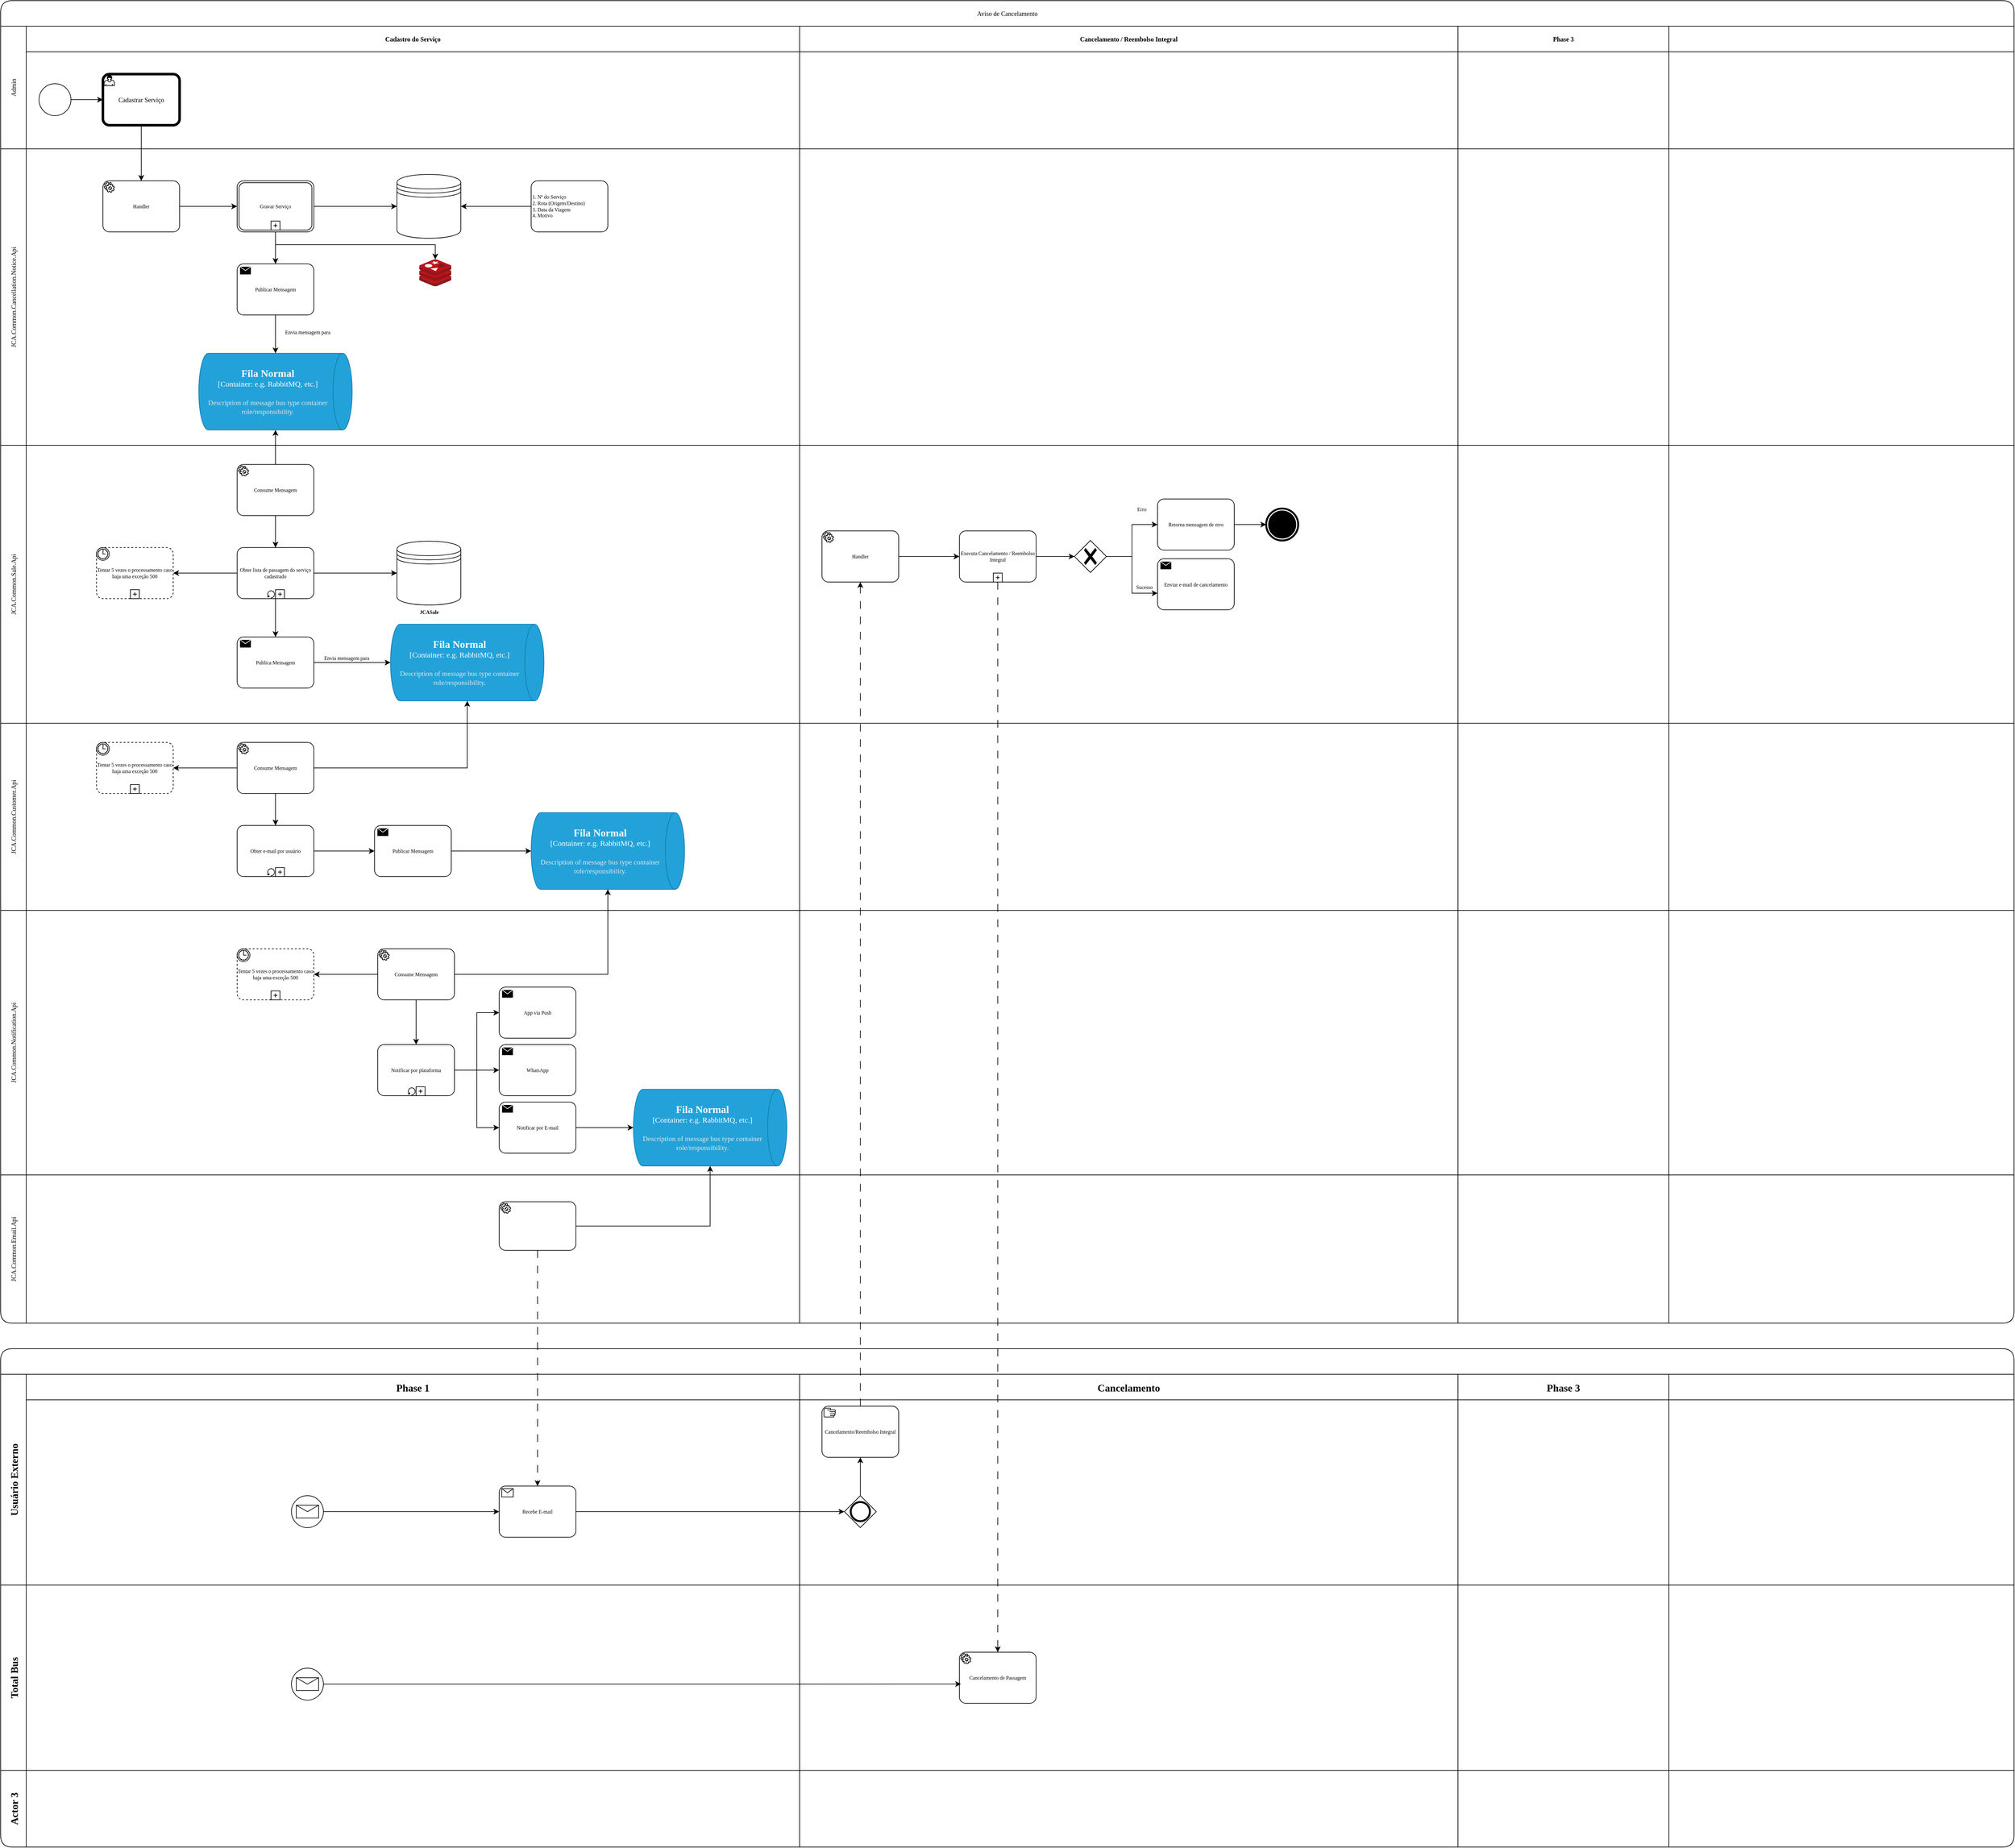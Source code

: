 <mxfile version="24.0.7" type="github">
  <diagram name="Page-1" id="c7488fd3-1785-93aa-aadb-54a6760d102a">
    <mxGraphModel dx="2367" dy="2127" grid="1" gridSize="10" guides="1" tooltips="1" connect="1" arrows="1" fold="1" page="1" pageScale="1" pageWidth="1100" pageHeight="850" background="none" math="0" shadow="0">
      <root>
        <mxCell id="0" />
        <mxCell id="1" parent="0" />
        <mxCell id="rIsWFIAk9piFeKCYhs_7-6" value="Aviso de Cancelamento" style="shape=table;childLayout=tableLayout;startSize=40;collapsible=0;recursiveResize=0;expand=0;fontSize=10;fontStyle=0;rounded=1;shadow=0;strokeColor=default;strokeWidth=1;align=center;verticalAlign=middle;fontFamily=Verdana;fontColor=default;labelBackgroundColor=none;fillColor=default;" parent="1" vertex="1">
          <mxGeometry x="70" y="-720" width="3150" height="2070" as="geometry" />
        </mxCell>
        <mxCell id="rIsWFIAk9piFeKCYhs_7-7" value="Admin" style="shape=tableRow;horizontal=0;swimlaneHead=0;swimlaneBody=0;top=0;left=0;strokeColor=inherit;bottom=0;right=0;dropTarget=0;fontStyle=0;fillColor=none;points=[[0,0.5],[1,0.5]];portConstraint=eastwest;startSize=40;collapsible=0;recursiveResize=0;expand=0;fontSize=10;rounded=1;shadow=0;strokeWidth=1;align=center;verticalAlign=middle;fontFamily=Verdana;fontColor=default;labelBackgroundColor=none;" parent="rIsWFIAk9piFeKCYhs_7-6" vertex="1">
          <mxGeometry y="40" width="3150" height="192" as="geometry" />
        </mxCell>
        <mxCell id="rIsWFIAk9piFeKCYhs_7-8" value="Cadastro do Serviço" style="swimlane;swimlaneHead=0;swimlaneBody=0;fontStyle=1;strokeColor=inherit;connectable=0;fillColor=none;startSize=40;collapsible=0;recursiveResize=0;expand=0;fontSize=10;rounded=1;shadow=0;strokeWidth=1;align=center;verticalAlign=middle;fontFamily=Verdana;fontColor=default;labelBackgroundColor=none;" parent="rIsWFIAk9piFeKCYhs_7-7" vertex="1">
          <mxGeometry x="40" width="1210" height="192" as="geometry">
            <mxRectangle width="1210" height="192" as="alternateBounds" />
          </mxGeometry>
        </mxCell>
        <mxCell id="rIsWFIAk9piFeKCYhs_7-24" style="edgeStyle=orthogonalEdgeStyle;rounded=0;orthogonalLoop=1;jettySize=auto;html=1;fontFamily=Verdana;fontSize=10;fontColor=default;fontStyle=1;labelBackgroundColor=none;" parent="rIsWFIAk9piFeKCYhs_7-8" source="rIsWFIAk9piFeKCYhs_7-19" target="rIsWFIAk9piFeKCYhs_7-22" edge="1">
          <mxGeometry relative="1" as="geometry" />
        </mxCell>
        <mxCell id="rIsWFIAk9piFeKCYhs_7-19" value="" style="points=[[0.145,0.145,0],[0.5,0,0],[0.855,0.145,0],[1,0.5,0],[0.855,0.855,0],[0.5,1,0],[0.145,0.855,0],[0,0.5,0]];shape=mxgraph.bpmn.event;html=1;verticalLabelPosition=bottom;labelBackgroundColor=#ffffff;verticalAlign=top;align=center;perimeter=ellipsePerimeter;outlineConnect=0;aspect=fixed;outline=standard;symbol=general;rounded=1;shadow=0;strokeColor=default;strokeWidth=1;fontFamily=Verdana;fontSize=10;fontColor=default;fillColor=default;" parent="rIsWFIAk9piFeKCYhs_7-8" vertex="1">
          <mxGeometry x="20" y="90" width="50" height="50" as="geometry" />
        </mxCell>
        <mxCell id="rIsWFIAk9piFeKCYhs_7-22" value="Cadastrar Serviço" style="points=[[0.25,0,0],[0.5,0,0],[0.75,0,0],[1,0.25,0],[1,0.5,0],[1,0.75,0],[0.75,1,0],[0.5,1,0],[0.25,1,0],[0,0.75,0],[0,0.5,0],[0,0.25,0]];shape=mxgraph.bpmn.task;whiteSpace=wrap;rectStyle=rounded;size=10;html=1;container=1;expand=0;collapsible=0;bpmnShapeType=call;taskMarker=user;rounded=1;shadow=0;strokeColor=default;strokeWidth=1;align=center;verticalAlign=middle;fontFamily=Verdana;fontSize=10;fontColor=default;labelBackgroundColor=none;fillColor=default;" parent="rIsWFIAk9piFeKCYhs_7-8" vertex="1">
          <mxGeometry x="120" y="75" width="120" height="80" as="geometry" />
        </mxCell>
        <mxCell id="rIsWFIAk9piFeKCYhs_7-9" value="Cancelamento / Reembolso Integral" style="swimlane;swimlaneHead=0;swimlaneBody=0;fontStyle=1;strokeColor=inherit;connectable=0;fillColor=none;startSize=40;collapsible=0;recursiveResize=0;expand=0;fontSize=10;rounded=1;shadow=0;strokeWidth=1;align=center;verticalAlign=middle;fontFamily=Verdana;fontColor=default;labelBackgroundColor=none;" parent="rIsWFIAk9piFeKCYhs_7-7" vertex="1">
          <mxGeometry x="1250" width="1030" height="192" as="geometry">
            <mxRectangle width="1030" height="192" as="alternateBounds" />
          </mxGeometry>
        </mxCell>
        <mxCell id="rIsWFIAk9piFeKCYhs_7-10" value="Phase 3" style="swimlane;swimlaneHead=0;swimlaneBody=0;fontStyle=1;strokeColor=inherit;connectable=0;fillColor=none;startSize=40;collapsible=0;recursiveResize=0;expand=0;fontSize=10;rounded=1;shadow=0;strokeWidth=1;align=center;verticalAlign=middle;fontFamily=Verdana;fontColor=default;labelBackgroundColor=none;" parent="rIsWFIAk9piFeKCYhs_7-7" vertex="1">
          <mxGeometry x="2280" width="330" height="192" as="geometry">
            <mxRectangle width="330" height="192" as="alternateBounds" />
          </mxGeometry>
        </mxCell>
        <mxCell id="241wLx_xNC55v7J6Il0q-963" style="swimlane;swimlaneHead=0;swimlaneBody=0;fontStyle=1;strokeColor=inherit;connectable=0;fillColor=none;startSize=40;collapsible=0;recursiveResize=0;expand=0;fontSize=10;rounded=1;shadow=0;strokeWidth=1;align=center;verticalAlign=middle;fontFamily=Verdana;fontColor=default;labelBackgroundColor=none;" vertex="1" parent="rIsWFIAk9piFeKCYhs_7-7">
          <mxGeometry x="2610" width="540" height="192" as="geometry">
            <mxRectangle width="540" height="192" as="alternateBounds" />
          </mxGeometry>
        </mxCell>
        <mxCell id="rIsWFIAk9piFeKCYhs_7-11" value="JCA.Common.Cancellation.Notice.Api" style="shape=tableRow;horizontal=0;swimlaneHead=0;swimlaneBody=0;top=0;left=0;strokeColor=inherit;bottom=0;right=0;dropTarget=0;fontStyle=0;fillColor=none;points=[[0,0.5],[1,0.5]];portConstraint=eastwest;startSize=40;collapsible=0;recursiveResize=0;expand=0;fontSize=10;rounded=1;shadow=0;strokeWidth=1;align=center;verticalAlign=middle;fontFamily=Verdana;fontColor=default;labelBackgroundColor=none;" parent="rIsWFIAk9piFeKCYhs_7-6" vertex="1">
          <mxGeometry y="232" width="3150" height="464" as="geometry" />
        </mxCell>
        <mxCell id="rIsWFIAk9piFeKCYhs_7-12" value="" style="swimlane;swimlaneHead=0;swimlaneBody=0;fontStyle=1;connectable=0;strokeColor=inherit;fillColor=none;startSize=0;collapsible=0;recursiveResize=0;expand=0;fontSize=10;rounded=1;shadow=0;strokeWidth=1;align=center;verticalAlign=middle;fontFamily=Verdana;fontColor=default;labelBackgroundColor=none;" parent="rIsWFIAk9piFeKCYhs_7-11" vertex="1">
          <mxGeometry x="40" width="1210" height="464" as="geometry">
            <mxRectangle width="1210" height="464" as="alternateBounds" />
          </mxGeometry>
        </mxCell>
        <mxCell id="rIsWFIAk9piFeKCYhs_7-25" value="Handler" style="points=[[0.25,0,0],[0.5,0,0],[0.75,0,0],[1,0.25,0],[1,0.5,0],[1,0.75,0],[0.75,1,0],[0.5,1,0],[0.25,1,0],[0,0.75,0],[0,0.5,0],[0,0.25,0]];shape=mxgraph.bpmn.task;whiteSpace=wrap;rectStyle=rounded;size=10;html=1;container=1;expand=0;collapsible=0;taskMarker=service;rounded=1;shadow=0;strokeColor=default;strokeWidth=1;align=center;verticalAlign=middle;fontFamily=Verdana;fontSize=8;fontColor=default;labelBackgroundColor=none;fillColor=default;" parent="rIsWFIAk9piFeKCYhs_7-12" vertex="1">
          <mxGeometry x="120" y="50" width="120" height="80" as="geometry" />
        </mxCell>
        <mxCell id="rIsWFIAk9piFeKCYhs_7-33" style="edgeStyle=orthogonalEdgeStyle;rounded=0;orthogonalLoop=1;jettySize=auto;html=1;fontFamily=Verdana;fontSize=8;fontColor=default;fontStyle=1;labelBackgroundColor=none;" parent="rIsWFIAk9piFeKCYhs_7-12" source="rIsWFIAk9piFeKCYhs_7-30" target="rIsWFIAk9piFeKCYhs_7-32" edge="1">
          <mxGeometry relative="1" as="geometry" />
        </mxCell>
        <mxCell id="241wLx_xNC55v7J6Il0q-468" style="edgeStyle=orthogonalEdgeStyle;rounded=0;orthogonalLoop=1;jettySize=auto;html=1;fontFamily=Verdana;fontSize=8;fontColor=default;fontStyle=1;labelBackgroundColor=none;" edge="1" parent="rIsWFIAk9piFeKCYhs_7-12" source="rIsWFIAk9piFeKCYhs_7-30" target="241wLx_xNC55v7J6Il0q-301">
          <mxGeometry relative="1" as="geometry">
            <mxPoint x="610" y="220" as="targetPoint" />
            <Array as="points">
              <mxPoint x="390" y="150" />
              <mxPoint x="640" y="150" />
            </Array>
          </mxGeometry>
        </mxCell>
        <mxCell id="rIsWFIAk9piFeKCYhs_7-30" value="Gravar Serviço" style="points=[[0.25,0,0],[0.5,0,0],[0.75,0,0],[1,0.25,0],[1,0.5,0],[1,0.75,0],[0.75,1,0],[0.5,1,0],[0.25,1,0],[0,0.75,0],[0,0.5,0],[0,0.25,0]];shape=mxgraph.bpmn.task;whiteSpace=wrap;rectStyle=rounded;size=10;html=1;container=1;expand=0;collapsible=0;taskMarker=abstract;bpmnShapeType=transaction;isLoopSub=1;rounded=1;shadow=0;strokeColor=default;strokeWidth=1;align=center;verticalAlign=middle;fontFamily=Verdana;fontSize=8;fontColor=default;labelBackgroundColor=none;fillColor=default;" parent="rIsWFIAk9piFeKCYhs_7-12" vertex="1">
          <mxGeometry x="330" y="50" width="120" height="80" as="geometry" />
        </mxCell>
        <mxCell id="rIsWFIAk9piFeKCYhs_7-32" value="" style="shape=datastore;html=1;labelPosition=center;verticalLabelPosition=bottom;align=center;verticalAlign=top;rounded=1;shadow=0;strokeColor=default;strokeWidth=1;fontFamily=Verdana;fontSize=8;fontColor=default;labelBackgroundColor=none;fillColor=default;" parent="rIsWFIAk9piFeKCYhs_7-12" vertex="1">
          <mxGeometry x="580" y="40" width="100" height="100" as="geometry" />
        </mxCell>
        <mxCell id="241wLx_xNC55v7J6Il0q-457" style="edgeStyle=orthogonalEdgeStyle;rounded=0;orthogonalLoop=1;jettySize=auto;html=1;entryX=1;entryY=0.5;entryDx=0;entryDy=0;fontFamily=Verdana;fontSize=8;fontColor=default;fontStyle=1;labelBackgroundColor=none;" edge="1" parent="rIsWFIAk9piFeKCYhs_7-12" source="rIsWFIAk9piFeKCYhs_7-41" target="rIsWFIAk9piFeKCYhs_7-32">
          <mxGeometry relative="1" as="geometry" />
        </mxCell>
        <mxCell id="rIsWFIAk9piFeKCYhs_7-41" value="&lt;span style=&quot;&quot;&gt;1. Nº do Serviço&lt;/span&gt;&lt;br style=&quot;&quot;&gt;&lt;span style=&quot;&quot;&gt;2. Rota (Origem/Destino)&lt;/span&gt;&lt;br style=&quot;&quot;&gt;&lt;span style=&quot;&quot;&gt;3. Data da Viagem&lt;/span&gt;&lt;br style=&quot;&quot;&gt;&lt;span style=&quot;&quot;&gt;4. Motivo&lt;/span&gt;" style="points=[[0.25,0,0],[0.5,0,0],[0.75,0,0],[1,0.25,0],[1,0.5,0],[1,0.75,0],[0.75,1,0],[0.5,1,0],[0.25,1,0],[0,0.75,0],[0,0.5,0],[0,0.25,0]];shape=mxgraph.bpmn.task;whiteSpace=wrap;rectStyle=rounded;size=10;html=1;container=1;expand=0;collapsible=0;taskMarker=abstract;rounded=1;shadow=0;strokeColor=default;strokeWidth=1;align=left;verticalAlign=middle;fontFamily=Verdana;fontSize=8;fontColor=default;labelBackgroundColor=none;fillColor=default;" parent="rIsWFIAk9piFeKCYhs_7-12" vertex="1">
          <mxGeometry x="790" y="50" width="120" height="80" as="geometry" />
        </mxCell>
        <mxCell id="rIsWFIAk9piFeKCYhs_7-47" style="edgeStyle=orthogonalEdgeStyle;rounded=0;orthogonalLoop=1;jettySize=auto;html=1;fontFamily=Verdana;fontSize=8;fontColor=default;fontStyle=1;labelBackgroundColor=none;" parent="rIsWFIAk9piFeKCYhs_7-12" source="rIsWFIAk9piFeKCYhs_7-44" target="rIsWFIAk9piFeKCYhs_7-45" edge="1">
          <mxGeometry relative="1" as="geometry" />
        </mxCell>
        <mxCell id="241wLx_xNC55v7J6Il0q-287" value="Envia mensagem para" style="edgeLabel;html=1;align=center;verticalAlign=middle;resizable=0;points=[];rounded=1;shadow=0;strokeColor=default;strokeWidth=1;fontFamily=Verdana;fontSize=8;fontColor=default;labelBackgroundColor=none;fillColor=default;" vertex="1" connectable="0" parent="rIsWFIAk9piFeKCYhs_7-47">
          <mxGeometry x="-0.282" y="2" relative="1" as="geometry">
            <mxPoint x="48" y="5" as="offset" />
          </mxGeometry>
        </mxCell>
        <mxCell id="rIsWFIAk9piFeKCYhs_7-44" value="Publicar Mensagem" style="points=[[0.25,0,0],[0.5,0,0],[0.75,0,0],[1,0.25,0],[1,0.5,0],[1,0.75,0],[0.75,1,0],[0.5,1,0],[0.25,1,0],[0,0.75,0],[0,0.5,0],[0,0.25,0]];shape=mxgraph.bpmn.task;whiteSpace=wrap;rectStyle=rounded;size=10;html=1;container=1;expand=0;collapsible=0;taskMarker=send;rounded=1;shadow=0;strokeColor=default;strokeWidth=1;align=center;verticalAlign=middle;fontFamily=Verdana;fontSize=8;fontColor=default;labelBackgroundColor=none;fillColor=default;" parent="rIsWFIAk9piFeKCYhs_7-12" vertex="1">
          <mxGeometry x="330" y="180" width="120" height="80" as="geometry" />
        </mxCell>
        <object placeholders="1" c4Type="Fila Normal" c4Container="Container" c4Technology="e.g. RabbitMQ, etc." c4Description="Description of message bus type container role/responsibility." label="&lt;font style=&quot;font-size: 16px&quot;&gt;&lt;b&gt;%c4Type%&lt;/b&gt;&lt;/font&gt;&lt;div&gt;[%c4Container%:&amp;nbsp;%c4Technology%]&lt;/div&gt;&lt;br&gt;&lt;div&gt;&lt;font style=&quot;font-size: 11px&quot;&gt;&lt;font color=&quot;#E6E6E6&quot;&gt;%c4Description%&lt;/font&gt;&lt;/div&gt;" id="rIsWFIAk9piFeKCYhs_7-45">
          <mxCell style="shape=cylinder3;size=15;direction=south;whiteSpace=wrap;html=1;boundedLbl=1;rounded=0;labelBackgroundColor=none;fillColor=#23A2D9;fontSize=12;fontColor=#ffffff;align=center;strokeColor=#0E7DAD;metaEdit=1;points=[[0.5,0,0],[1,0.25,0],[1,0.5,0],[1,0.75,0],[0.5,1,0],[0,0.75,0],[0,0.5,0],[0,0.25,0]];resizable=0;shadow=0;strokeWidth=1;verticalAlign=middle;fontFamily=Verdana;" parent="rIsWFIAk9piFeKCYhs_7-12" vertex="1">
            <mxGeometry x="270" y="320" width="240" height="120" as="geometry" />
          </mxCell>
        </object>
        <mxCell id="241wLx_xNC55v7J6Il0q-301" value="" style="image;sketch=0;aspect=fixed;html=1;points=[];align=center;fontSize=12;image=img/lib/mscae/Cache_Redis_Product.svg;rounded=1;shadow=0;strokeColor=default;strokeWidth=1;verticalAlign=middle;fontFamily=Verdana;fontColor=default;labelBackgroundColor=none;fillColor=default;" vertex="1" parent="rIsWFIAk9piFeKCYhs_7-12">
          <mxGeometry x="615" y="173" width="50" height="42" as="geometry" />
        </mxCell>
        <mxCell id="241wLx_xNC55v7J6Il0q-454" style="edgeStyle=orthogonalEdgeStyle;rounded=0;orthogonalLoop=1;jettySize=auto;html=1;entryX=0;entryY=0.5;entryDx=0;entryDy=0;entryPerimeter=0;fontFamily=Verdana;fontSize=8;fontColor=default;fontStyle=1;labelBackgroundColor=none;" edge="1" parent="rIsWFIAk9piFeKCYhs_7-12" source="rIsWFIAk9piFeKCYhs_7-25" target="rIsWFIAk9piFeKCYhs_7-30">
          <mxGeometry relative="1" as="geometry" />
        </mxCell>
        <mxCell id="241wLx_xNC55v7J6Il0q-459" style="edgeStyle=orthogonalEdgeStyle;rounded=0;orthogonalLoop=1;jettySize=auto;html=1;entryX=0.5;entryY=0;entryDx=0;entryDy=0;entryPerimeter=0;fontFamily=Verdana;fontSize=8;fontColor=default;fontStyle=1;labelBackgroundColor=none;" edge="1" parent="rIsWFIAk9piFeKCYhs_7-12" source="rIsWFIAk9piFeKCYhs_7-30" target="rIsWFIAk9piFeKCYhs_7-44">
          <mxGeometry relative="1" as="geometry" />
        </mxCell>
        <mxCell id="rIsWFIAk9piFeKCYhs_7-13" value="" style="swimlane;swimlaneHead=0;swimlaneBody=0;fontStyle=1;connectable=0;strokeColor=inherit;fillColor=none;startSize=0;collapsible=0;recursiveResize=0;expand=0;fontSize=10;rounded=1;shadow=0;strokeWidth=1;align=center;verticalAlign=middle;fontFamily=Verdana;fontColor=default;labelBackgroundColor=none;" parent="rIsWFIAk9piFeKCYhs_7-11" vertex="1">
          <mxGeometry x="1250" width="1030" height="464" as="geometry">
            <mxRectangle width="1030" height="464" as="alternateBounds" />
          </mxGeometry>
        </mxCell>
        <mxCell id="rIsWFIAk9piFeKCYhs_7-14" value="" style="swimlane;swimlaneHead=0;swimlaneBody=0;fontStyle=1;connectable=0;strokeColor=inherit;fillColor=none;startSize=0;collapsible=0;recursiveResize=0;expand=0;fontSize=10;rounded=1;shadow=0;strokeWidth=1;align=center;verticalAlign=middle;fontFamily=Verdana;fontColor=default;labelBackgroundColor=none;" parent="rIsWFIAk9piFeKCYhs_7-11" vertex="1">
          <mxGeometry x="2280" width="330" height="464" as="geometry">
            <mxRectangle width="330" height="464" as="alternateBounds" />
          </mxGeometry>
        </mxCell>
        <mxCell id="241wLx_xNC55v7J6Il0q-964" style="swimlane;swimlaneHead=0;swimlaneBody=0;fontStyle=1;connectable=0;strokeColor=inherit;fillColor=none;startSize=0;collapsible=0;recursiveResize=0;expand=0;fontSize=10;rounded=1;shadow=0;strokeWidth=1;align=center;verticalAlign=middle;fontFamily=Verdana;fontColor=default;labelBackgroundColor=none;" vertex="1" parent="rIsWFIAk9piFeKCYhs_7-11">
          <mxGeometry x="2610" width="540" height="464" as="geometry">
            <mxRectangle width="540" height="464" as="alternateBounds" />
          </mxGeometry>
        </mxCell>
        <mxCell id="rIsWFIAk9piFeKCYhs_7-15" value="JCA.Common.Sale.Api" style="shape=tableRow;horizontal=0;swimlaneHead=0;swimlaneBody=0;top=0;left=0;strokeColor=inherit;bottom=0;right=0;dropTarget=0;fontStyle=0;fillColor=none;points=[[0,0.5],[1,0.5]];portConstraint=eastwest;startSize=40;collapsible=0;recursiveResize=0;expand=0;fontSize=10;rounded=1;shadow=0;strokeWidth=1;align=center;verticalAlign=middle;fontFamily=Verdana;fontColor=default;labelBackgroundColor=none;" parent="rIsWFIAk9piFeKCYhs_7-6" vertex="1">
          <mxGeometry y="696" width="3150" height="435" as="geometry" />
        </mxCell>
        <mxCell id="rIsWFIAk9piFeKCYhs_7-16" value="" style="swimlane;swimlaneHead=0;swimlaneBody=0;fontStyle=1;connectable=0;strokeColor=inherit;fillColor=none;startSize=0;collapsible=0;recursiveResize=0;expand=0;fontSize=10;rounded=1;shadow=0;strokeWidth=1;align=center;verticalAlign=middle;fontFamily=Verdana;fontColor=default;labelBackgroundColor=none;" parent="rIsWFIAk9piFeKCYhs_7-15" vertex="1">
          <mxGeometry x="40" width="1210" height="435" as="geometry">
            <mxRectangle width="1210" height="435" as="alternateBounds" />
          </mxGeometry>
        </mxCell>
        <mxCell id="241wLx_xNC55v7J6Il0q-460" style="edgeStyle=orthogonalEdgeStyle;rounded=0;orthogonalLoop=1;jettySize=auto;html=1;fontFamily=Verdana;fontSize=8;fontColor=default;fontStyle=1;labelBackgroundColor=none;" edge="1" parent="rIsWFIAk9piFeKCYhs_7-16" source="241wLx_xNC55v7J6Il0q-1" target="241wLx_xNC55v7J6Il0q-445">
          <mxGeometry relative="1" as="geometry" />
        </mxCell>
        <mxCell id="241wLx_xNC55v7J6Il0q-1" value="Consume Mensagem" style="points=[[0.25,0,0],[0.5,0,0],[0.75,0,0],[1,0.25,0],[1,0.5,0],[1,0.75,0],[0.75,1,0],[0.5,1,0],[0.25,1,0],[0,0.75,0],[0,0.5,0],[0,0.25,0]];shape=mxgraph.bpmn.task;whiteSpace=wrap;rectStyle=rounded;size=10;html=1;container=1;expand=0;collapsible=0;taskMarker=service;rounded=1;shadow=0;strokeColor=default;strokeWidth=1;align=center;verticalAlign=middle;fontFamily=Verdana;fontSize=8;fontColor=default;labelBackgroundColor=none;fillColor=default;" vertex="1" parent="rIsWFIAk9piFeKCYhs_7-16">
          <mxGeometry x="330" y="30" width="120" height="80" as="geometry" />
        </mxCell>
        <mxCell id="241wLx_xNC55v7J6Il0q-11" value="&lt;b&gt;JCASale&lt;/b&gt;" style="shape=datastore;html=1;labelPosition=center;verticalLabelPosition=bottom;align=center;verticalAlign=top;rounded=1;shadow=0;strokeColor=default;strokeWidth=1;fontFamily=Verdana;fontSize=8;fontColor=default;labelBackgroundColor=none;fillColor=default;" vertex="1" parent="rIsWFIAk9piFeKCYhs_7-16">
          <mxGeometry x="580" y="150" width="100" height="100" as="geometry" />
        </mxCell>
        <object placeholders="1" c4Type="Fila Normal" c4Container="Container" c4Technology="e.g. RabbitMQ, etc." c4Description="Description of message bus type container role/responsibility." label="&lt;font style=&quot;font-size: 16px&quot;&gt;&lt;b&gt;%c4Type%&lt;/b&gt;&lt;/font&gt;&lt;div&gt;[%c4Container%:&amp;nbsp;%c4Technology%]&lt;/div&gt;&lt;br&gt;&lt;div&gt;&lt;font style=&quot;font-size: 11px&quot;&gt;&lt;font color=&quot;#E6E6E6&quot;&gt;%c4Description%&lt;/font&gt;&lt;/div&gt;" id="241wLx_xNC55v7J6Il0q-270">
          <mxCell style="shape=cylinder3;size=15;direction=south;whiteSpace=wrap;html=1;boundedLbl=1;rounded=0;labelBackgroundColor=none;fillColor=#23A2D9;fontSize=12;fontColor=#ffffff;align=center;strokeColor=#0E7DAD;metaEdit=1;points=[[0.5,0,0],[1,0.25,0],[1,0.5,0],[1,0.75,0],[0.5,1,0],[0,0.75,0],[0,0.5,0],[0,0.25,0]];resizable=0;shadow=0;strokeWidth=1;verticalAlign=middle;fontFamily=Verdana;" vertex="1" parent="rIsWFIAk9piFeKCYhs_7-16">
            <mxGeometry x="570" y="280" width="240" height="120" as="geometry" />
          </mxCell>
        </object>
        <mxCell id="241wLx_xNC55v7J6Il0q-463" style="edgeStyle=orthogonalEdgeStyle;rounded=0;orthogonalLoop=1;jettySize=auto;html=1;fontFamily=Verdana;fontSize=8;fontColor=default;fontStyle=1;labelBackgroundColor=none;" edge="1" parent="rIsWFIAk9piFeKCYhs_7-16" source="241wLx_xNC55v7J6Il0q-445" target="241wLx_xNC55v7J6Il0q-11">
          <mxGeometry relative="1" as="geometry" />
        </mxCell>
        <mxCell id="241wLx_xNC55v7J6Il0q-464" style="edgeStyle=orthogonalEdgeStyle;rounded=0;orthogonalLoop=1;jettySize=auto;html=1;fontFamily=Verdana;fontSize=8;fontColor=default;fontStyle=1;labelBackgroundColor=none;" edge="1" parent="rIsWFIAk9piFeKCYhs_7-16" source="241wLx_xNC55v7J6Il0q-445" target="241wLx_xNC55v7J6Il0q-450">
          <mxGeometry relative="1" as="geometry" />
        </mxCell>
        <mxCell id="241wLx_xNC55v7J6Il0q-467" style="edgeStyle=orthogonalEdgeStyle;rounded=0;orthogonalLoop=1;jettySize=auto;html=1;fontFamily=Verdana;fontSize=8;fontColor=default;fontStyle=1;labelBackgroundColor=none;" edge="1" parent="rIsWFIAk9piFeKCYhs_7-16" source="241wLx_xNC55v7J6Il0q-445" target="241wLx_xNC55v7J6Il0q-449">
          <mxGeometry relative="1" as="geometry" />
        </mxCell>
        <mxCell id="241wLx_xNC55v7J6Il0q-445" value="Obter lista de passagem do serviço cadastrado" style="points=[[0.25,0,0],[0.5,0,0],[0.75,0,0],[1,0.25,0],[1,0.5,0],[1,0.75,0],[0.75,1,0],[0.5,1,0],[0.25,1,0],[0,0.75,0],[0,0.5,0],[0,0.25,0]];shape=mxgraph.bpmn.task;whiteSpace=wrap;rectStyle=rounded;size=10;html=1;container=1;expand=0;collapsible=0;taskMarker=abstract;isLoopStandard=1;isLoopSub=1;rounded=1;shadow=0;strokeColor=default;strokeWidth=1;align=center;verticalAlign=middle;fontFamily=Verdana;fontSize=8;fontColor=default;labelBackgroundColor=none;fillColor=default;" vertex="1" parent="rIsWFIAk9piFeKCYhs_7-16">
          <mxGeometry x="330" y="160" width="120" height="80" as="geometry" />
        </mxCell>
        <mxCell id="241wLx_xNC55v7J6Il0q-449" value="Tentar 5 vezes o processamento caso haja uma exceção 500" style="points=[[0.25,0,0],[0.5,0,0],[0.75,0,0],[1,0.25,0],[1,0.5,0],[1,0.75,0],[0.75,1,0],[0.5,1,0],[0.25,1,0],[0,0.75,0],[0,0.5,0],[0,0.25,0]];shape=mxgraph.bpmn.task;whiteSpace=wrap;rectStyle=rounded;size=10;html=1;container=1;expand=0;collapsible=0;taskMarker=abstract;bpmnShapeType=subprocess;isLoopSub=1;outline=eventInt;symbol=timer;rounded=1;shadow=0;strokeColor=default;strokeWidth=1;align=center;verticalAlign=middle;fontFamily=Verdana;fontSize=8;fontColor=default;labelBackgroundColor=none;fillColor=default;" vertex="1" parent="rIsWFIAk9piFeKCYhs_7-16">
          <mxGeometry x="110" y="160" width="120" height="80" as="geometry" />
        </mxCell>
        <mxCell id="241wLx_xNC55v7J6Il0q-452" style="edgeStyle=orthogonalEdgeStyle;rounded=0;orthogonalLoop=1;jettySize=auto;html=1;fontFamily=Verdana;fontSize=8;fontColor=default;fontStyle=1;labelBackgroundColor=none;" edge="1" parent="rIsWFIAk9piFeKCYhs_7-16" source="241wLx_xNC55v7J6Il0q-450" target="241wLx_xNC55v7J6Il0q-270">
          <mxGeometry relative="1" as="geometry" />
        </mxCell>
        <mxCell id="241wLx_xNC55v7J6Il0q-465" value="Envia mensagem para" style="edgeLabel;html=1;align=center;verticalAlign=middle;resizable=0;points=[];rounded=1;shadow=0;strokeColor=default;strokeWidth=1;fontFamily=Verdana;fontSize=8;fontColor=default;labelBackgroundColor=none;fillColor=default;" vertex="1" connectable="0" parent="241wLx_xNC55v7J6Il0q-452">
          <mxGeometry x="-0.149" y="-1" relative="1" as="geometry">
            <mxPoint y="-8" as="offset" />
          </mxGeometry>
        </mxCell>
        <mxCell id="241wLx_xNC55v7J6Il0q-450" value="Publica Mensagem" style="points=[[0.25,0,0],[0.5,0,0],[0.75,0,0],[1,0.25,0],[1,0.5,0],[1,0.75,0],[0.75,1,0],[0.5,1,0],[0.25,1,0],[0,0.75,0],[0,0.5,0],[0,0.25,0]];shape=mxgraph.bpmn.task;whiteSpace=wrap;rectStyle=rounded;size=10;html=1;container=1;expand=0;collapsible=0;taskMarker=send;rounded=1;shadow=0;strokeColor=default;strokeWidth=1;align=center;verticalAlign=middle;fontFamily=Verdana;fontSize=8;fontColor=default;labelBackgroundColor=none;fillColor=default;" vertex="1" parent="rIsWFIAk9piFeKCYhs_7-16">
          <mxGeometry x="330" y="300" width="120" height="80" as="geometry" />
        </mxCell>
        <mxCell id="rIsWFIAk9piFeKCYhs_7-17" value="" style="swimlane;swimlaneHead=0;swimlaneBody=0;fontStyle=1;connectable=0;strokeColor=inherit;fillColor=none;startSize=0;collapsible=0;recursiveResize=0;expand=0;fontSize=10;rounded=1;shadow=0;strokeWidth=1;align=center;verticalAlign=middle;fontFamily=Verdana;fontColor=default;labelBackgroundColor=none;" parent="rIsWFIAk9piFeKCYhs_7-15" vertex="1">
          <mxGeometry x="1250" width="1030" height="435" as="geometry">
            <mxRectangle width="1030" height="435" as="alternateBounds" />
          </mxGeometry>
        </mxCell>
        <mxCell id="241wLx_xNC55v7J6Il0q-999" style="edgeStyle=orthogonalEdgeStyle;rounded=0;orthogonalLoop=1;jettySize=auto;html=1;fontFamily=Verdana;fontSize=8;fontColor=default;fontStyle=1;labelBackgroundColor=none;" edge="1" parent="rIsWFIAk9piFeKCYhs_7-17" source="241wLx_xNC55v7J6Il0q-995" target="241wLx_xNC55v7J6Il0q-998">
          <mxGeometry relative="1" as="geometry" />
        </mxCell>
        <mxCell id="241wLx_xNC55v7J6Il0q-995" value="Handler" style="points=[[0.25,0,0],[0.5,0,0],[0.75,0,0],[1,0.25,0],[1,0.5,0],[1,0.75,0],[0.75,1,0],[0.5,1,0],[0.25,1,0],[0,0.75,0],[0,0.5,0],[0,0.25,0]];shape=mxgraph.bpmn.task;whiteSpace=wrap;rectStyle=rounded;size=10;html=1;container=1;expand=0;collapsible=0;taskMarker=service;rounded=1;shadow=0;strokeColor=default;strokeWidth=1;align=center;verticalAlign=middle;fontFamily=Verdana;fontSize=8;fontColor=default;labelBackgroundColor=none;fillColor=default;" vertex="1" parent="rIsWFIAk9piFeKCYhs_7-17">
          <mxGeometry x="35" y="134" width="120" height="80" as="geometry" />
        </mxCell>
        <mxCell id="241wLx_xNC55v7J6Il0q-998" value="Executa Cancelamento / Reembolso Integral" style="points=[[0.25,0,0],[0.5,0,0],[0.75,0,0],[1,0.25,0],[1,0.5,0],[1,0.75,0],[0.75,1,0],[0.5,1,0],[0.25,1,0],[0,0.75,0],[0,0.5,0],[0,0.25,0]];shape=mxgraph.bpmn.task;whiteSpace=wrap;rectStyle=rounded;size=10;html=1;container=1;expand=0;collapsible=0;taskMarker=abstract;isLoopSub=1;rounded=1;shadow=0;strokeColor=default;strokeWidth=1;align=center;verticalAlign=middle;fontFamily=Verdana;fontSize=8;fontColor=default;labelBackgroundColor=none;fillColor=default;" vertex="1" parent="rIsWFIAk9piFeKCYhs_7-17">
          <mxGeometry x="250" y="134" width="120" height="80" as="geometry" />
        </mxCell>
        <mxCell id="241wLx_xNC55v7J6Il0q-1000" value="" style="points=[[0.25,0.25,0],[0.5,0,0],[0.75,0.25,0],[1,0.5,0],[0.75,0.75,0],[0.5,1,0],[0.25,0.75,0],[0,0.5,0]];shape=mxgraph.bpmn.gateway2;html=1;verticalLabelPosition=bottom;labelBackgroundColor=#ffffff;verticalAlign=top;align=center;perimeter=rhombusPerimeter;outlineConnect=0;outline=none;symbol=none;gwType=exclusive;rounded=1;shadow=0;strokeColor=default;strokeWidth=1;fontFamily=Verdana;fontSize=8;fontColor=default;fillColor=default;" vertex="1" parent="rIsWFIAk9piFeKCYhs_7-17">
          <mxGeometry x="430" y="149" width="50" height="50" as="geometry" />
        </mxCell>
        <mxCell id="241wLx_xNC55v7J6Il0q-1001" style="edgeStyle=orthogonalEdgeStyle;rounded=0;orthogonalLoop=1;jettySize=auto;html=1;entryX=0;entryY=0.5;entryDx=0;entryDy=0;entryPerimeter=0;fontFamily=Verdana;fontSize=8;fontColor=default;fontStyle=1;labelBackgroundColor=none;" edge="1" parent="rIsWFIAk9piFeKCYhs_7-17" source="241wLx_xNC55v7J6Il0q-998" target="241wLx_xNC55v7J6Il0q-1000">
          <mxGeometry relative="1" as="geometry" />
        </mxCell>
        <mxCell id="241wLx_xNC55v7J6Il0q-1013" style="edgeStyle=orthogonalEdgeStyle;rounded=0;orthogonalLoop=1;jettySize=auto;html=1;fontFamily=Verdana;fontSize=8;fontColor=default;fontStyle=1;labelBackgroundColor=none;" edge="1" parent="rIsWFIAk9piFeKCYhs_7-17" source="241wLx_xNC55v7J6Il0q-1006" target="241wLx_xNC55v7J6Il0q-1012">
          <mxGeometry relative="1" as="geometry" />
        </mxCell>
        <mxCell id="241wLx_xNC55v7J6Il0q-1006" value="Retorna mensagem de erro" style="points=[[0.25,0,0],[0.5,0,0],[0.75,0,0],[1,0.25,0],[1,0.5,0],[1,0.75,0],[0.75,1,0],[0.5,1,0],[0.25,1,0],[0,0.75,0],[0,0.5,0],[0,0.25,0]];shape=mxgraph.bpmn.task;whiteSpace=wrap;rectStyle=rounded;size=10;html=1;container=1;expand=0;collapsible=0;taskMarker=abstract;rounded=1;shadow=0;strokeColor=default;strokeWidth=1;align=center;verticalAlign=middle;fontFamily=Verdana;fontSize=8;fontColor=default;labelBackgroundColor=none;fillColor=default;" vertex="1" parent="rIsWFIAk9piFeKCYhs_7-17">
          <mxGeometry x="560" y="84" width="120" height="80" as="geometry" />
        </mxCell>
        <mxCell id="241wLx_xNC55v7J6Il0q-1008" style="edgeStyle=orthogonalEdgeStyle;rounded=0;orthogonalLoop=1;jettySize=auto;html=1;entryX=0;entryY=0.5;entryDx=0;entryDy=0;entryPerimeter=0;fontFamily=Verdana;fontSize=8;fontColor=default;fontStyle=1;labelBackgroundColor=none;" edge="1" parent="rIsWFIAk9piFeKCYhs_7-17" source="241wLx_xNC55v7J6Il0q-1000" target="241wLx_xNC55v7J6Il0q-1006">
          <mxGeometry relative="1" as="geometry" />
        </mxCell>
        <mxCell id="241wLx_xNC55v7J6Il0q-1010" value="Erro" style="edgeLabel;html=1;align=center;verticalAlign=middle;resizable=0;points=[];rounded=1;shadow=0;strokeColor=default;strokeWidth=1;fontFamily=Verdana;fontSize=8;fontColor=default;labelBackgroundColor=none;fillColor=default;" vertex="1" connectable="0" parent="241wLx_xNC55v7J6Il0q-1008">
          <mxGeometry x="0.084" relative="1" as="geometry">
            <mxPoint x="15" y="-44" as="offset" />
          </mxGeometry>
        </mxCell>
        <mxCell id="241wLx_xNC55v7J6Il0q-1009" style="edgeStyle=orthogonalEdgeStyle;rounded=0;orthogonalLoop=1;jettySize=auto;html=1;entryX=0;entryY=0.675;entryDx=0;entryDy=0;entryPerimeter=0;fontFamily=Verdana;fontSize=8;fontColor=default;fontStyle=1;labelBackgroundColor=none;" edge="1" parent="rIsWFIAk9piFeKCYhs_7-17" source="241wLx_xNC55v7J6Il0q-1000" target="241wLx_xNC55v7J6Il0q-1014">
          <mxGeometry relative="1" as="geometry">
            <mxPoint x="560" y="217.5" as="targetPoint" />
          </mxGeometry>
        </mxCell>
        <mxCell id="241wLx_xNC55v7J6Il0q-1011" value="Sucesso" style="edgeLabel;html=1;align=center;verticalAlign=middle;resizable=0;points=[];rounded=1;shadow=0;strokeColor=default;strokeWidth=1;fontFamily=Verdana;fontSize=8;fontColor=default;labelBackgroundColor=none;fillColor=default;" vertex="1" connectable="0" parent="241wLx_xNC55v7J6Il0q-1009">
          <mxGeometry x="0.742" y="1" relative="1" as="geometry">
            <mxPoint x="-4" y="-9" as="offset" />
          </mxGeometry>
        </mxCell>
        <mxCell id="241wLx_xNC55v7J6Il0q-1012" value="" style="points=[[0.145,0.145,0],[0.5,0,0],[0.855,0.145,0],[1,0.5,0],[0.855,0.855,0],[0.5,1,0],[0.145,0.855,0],[0,0.5,0]];shape=mxgraph.bpmn.event;html=1;verticalLabelPosition=bottom;labelBackgroundColor=#ffffff;verticalAlign=top;align=center;perimeter=ellipsePerimeter;outlineConnect=0;aspect=fixed;outline=end;symbol=terminate;rounded=1;shadow=0;strokeColor=default;strokeWidth=1;fontFamily=Verdana;fontSize=8;fontColor=default;fillColor=default;" vertex="1" parent="rIsWFIAk9piFeKCYhs_7-17">
          <mxGeometry x="730" y="99" width="50" height="50" as="geometry" />
        </mxCell>
        <mxCell id="241wLx_xNC55v7J6Il0q-1014" value="Enviar e-mail de cancelamento" style="points=[[0.25,0,0],[0.5,0,0],[0.75,0,0],[1,0.25,0],[1,0.5,0],[1,0.75,0],[0.75,1,0],[0.5,1,0],[0.25,1,0],[0,0.75,0],[0,0.5,0],[0,0.25,0]];shape=mxgraph.bpmn.task;whiteSpace=wrap;rectStyle=rounded;size=10;html=1;container=1;expand=0;collapsible=0;taskMarker=send;rounded=1;shadow=0;strokeColor=default;strokeWidth=1;align=center;verticalAlign=middle;fontFamily=Verdana;fontSize=8;fontColor=default;labelBackgroundColor=none;fillColor=default;" vertex="1" parent="rIsWFIAk9piFeKCYhs_7-17">
          <mxGeometry x="560" y="177.5" width="120" height="80" as="geometry" />
        </mxCell>
        <mxCell id="rIsWFIAk9piFeKCYhs_7-18" value="" style="swimlane;swimlaneHead=0;swimlaneBody=0;fontStyle=1;connectable=0;strokeColor=inherit;fillColor=none;startSize=0;collapsible=0;recursiveResize=0;expand=0;fontSize=10;rounded=1;shadow=0;strokeWidth=1;align=center;verticalAlign=middle;fontFamily=Verdana;fontColor=default;labelBackgroundColor=none;" parent="rIsWFIAk9piFeKCYhs_7-15" vertex="1">
          <mxGeometry x="2280" width="330" height="435" as="geometry">
            <mxRectangle width="330" height="435" as="alternateBounds" />
          </mxGeometry>
        </mxCell>
        <mxCell id="241wLx_xNC55v7J6Il0q-965" style="swimlane;swimlaneHead=0;swimlaneBody=0;fontStyle=1;connectable=0;strokeColor=inherit;fillColor=none;startSize=0;collapsible=0;recursiveResize=0;expand=0;fontSize=10;rounded=1;shadow=0;strokeWidth=1;align=center;verticalAlign=middle;fontFamily=Verdana;fontColor=default;labelBackgroundColor=none;" vertex="1" parent="rIsWFIAk9piFeKCYhs_7-15">
          <mxGeometry x="2610" width="540" height="435" as="geometry">
            <mxRectangle width="540" height="435" as="alternateBounds" />
          </mxGeometry>
        </mxCell>
        <mxCell id="rIsWFIAk9piFeKCYhs_7-26" style="edgeStyle=orthogonalEdgeStyle;rounded=0;orthogonalLoop=1;jettySize=auto;html=1;fontFamily=Verdana;fontSize=8;fontColor=default;fontStyle=1;labelBackgroundColor=none;" parent="rIsWFIAk9piFeKCYhs_7-6" source="rIsWFIAk9piFeKCYhs_7-22" target="rIsWFIAk9piFeKCYhs_7-25" edge="1">
          <mxGeometry relative="1" as="geometry" />
        </mxCell>
        <mxCell id="241wLx_xNC55v7J6Il0q-174" value="JCA.Common.Customer.Api" style="shape=tableRow;horizontal=0;swimlaneHead=0;swimlaneBody=0;top=0;left=0;strokeColor=inherit;bottom=0;right=0;dropTarget=0;fontStyle=0;fillColor=none;points=[[0,0.5],[1,0.5]];portConstraint=eastwest;startSize=40;collapsible=0;recursiveResize=0;expand=0;fontSize=10;rounded=1;shadow=0;strokeWidth=1;align=center;verticalAlign=middle;fontFamily=Verdana;fontColor=default;labelBackgroundColor=none;" vertex="1" parent="rIsWFIAk9piFeKCYhs_7-6">
          <mxGeometry y="1131" width="3150" height="293" as="geometry" />
        </mxCell>
        <mxCell id="241wLx_xNC55v7J6Il0q-175" value="" style="swimlane;swimlaneHead=0;swimlaneBody=0;fontStyle=1;connectable=0;strokeColor=inherit;fillColor=none;startSize=0;collapsible=0;recursiveResize=0;expand=0;fontSize=10;rounded=1;shadow=0;strokeWidth=1;align=center;verticalAlign=middle;fontFamily=Verdana;fontColor=default;labelBackgroundColor=none;" vertex="1" parent="241wLx_xNC55v7J6Il0q-174">
          <mxGeometry x="40" width="1210" height="293" as="geometry">
            <mxRectangle width="1210" height="293" as="alternateBounds" />
          </mxGeometry>
        </mxCell>
        <mxCell id="241wLx_xNC55v7J6Il0q-472" style="edgeStyle=orthogonalEdgeStyle;rounded=0;orthogonalLoop=1;jettySize=auto;html=1;fontFamily=Verdana;fontSize=8;fontColor=default;fontStyle=1;labelBackgroundColor=none;" edge="1" parent="241wLx_xNC55v7J6Il0q-175" source="241wLx_xNC55v7J6Il0q-469" target="241wLx_xNC55v7J6Il0q-471">
          <mxGeometry relative="1" as="geometry" />
        </mxCell>
        <mxCell id="241wLx_xNC55v7J6Il0q-469" value="Consume Mensagem" style="points=[[0.25,0,0],[0.5,0,0],[0.75,0,0],[1,0.25,0],[1,0.5,0],[1,0.75,0],[0.75,1,0],[0.5,1,0],[0.25,1,0],[0,0.75,0],[0,0.5,0],[0,0.25,0]];shape=mxgraph.bpmn.task;whiteSpace=wrap;rectStyle=rounded;size=10;html=1;container=1;expand=0;collapsible=0;taskMarker=service;rounded=1;shadow=0;strokeColor=default;strokeWidth=1;align=center;verticalAlign=middle;fontFamily=Verdana;fontSize=8;fontColor=default;labelBackgroundColor=none;fillColor=default;" vertex="1" parent="241wLx_xNC55v7J6Il0q-175">
          <mxGeometry x="330" y="30" width="120" height="80" as="geometry" />
        </mxCell>
        <mxCell id="241wLx_xNC55v7J6Il0q-471" value="Tentar 5 vezes o processamento caso haja uma exceção 500" style="points=[[0.25,0,0],[0.5,0,0],[0.75,0,0],[1,0.25,0],[1,0.5,0],[1,0.75,0],[0.75,1,0],[0.5,1,0],[0.25,1,0],[0,0.75,0],[0,0.5,0],[0,0.25,0]];shape=mxgraph.bpmn.task;whiteSpace=wrap;rectStyle=rounded;size=10;html=1;container=1;expand=0;collapsible=0;taskMarker=abstract;bpmnShapeType=subprocess;isLoopSub=1;outline=eventInt;symbol=timer;rounded=1;shadow=0;strokeColor=default;strokeWidth=1;align=center;verticalAlign=middle;fontFamily=Verdana;fontSize=8;fontColor=default;labelBackgroundColor=none;fillColor=default;" vertex="1" parent="241wLx_xNC55v7J6Il0q-175">
          <mxGeometry x="110" y="30" width="120" height="80" as="geometry" />
        </mxCell>
        <mxCell id="241wLx_xNC55v7J6Il0q-473" value="Obter e-mail por usuário" style="points=[[0.25,0,0],[0.5,0,0],[0.75,0,0],[1,0.25,0],[1,0.5,0],[1,0.75,0],[0.75,1,0],[0.5,1,0],[0.25,1,0],[0,0.75,0],[0,0.5,0],[0,0.25,0]];shape=mxgraph.bpmn.task;whiteSpace=wrap;rectStyle=rounded;size=10;html=1;container=1;expand=0;collapsible=0;taskMarker=abstract;isLoopStandard=1;isLoopSub=1;rounded=1;shadow=0;strokeColor=default;strokeWidth=1;align=center;verticalAlign=middle;fontFamily=Verdana;fontSize=8;fontColor=default;labelBackgroundColor=none;fillColor=default;" vertex="1" parent="241wLx_xNC55v7J6Il0q-175">
          <mxGeometry x="330" y="160" width="120" height="80" as="geometry" />
        </mxCell>
        <mxCell id="241wLx_xNC55v7J6Il0q-474" style="edgeStyle=orthogonalEdgeStyle;rounded=0;orthogonalLoop=1;jettySize=auto;html=1;entryX=0.5;entryY=0;entryDx=0;entryDy=0;entryPerimeter=0;fontFamily=Verdana;fontSize=8;fontColor=default;fontStyle=1;labelBackgroundColor=none;" edge="1" parent="241wLx_xNC55v7J6Il0q-175" source="241wLx_xNC55v7J6Il0q-469" target="241wLx_xNC55v7J6Il0q-473">
          <mxGeometry relative="1" as="geometry" />
        </mxCell>
        <mxCell id="241wLx_xNC55v7J6Il0q-478" style="edgeStyle=orthogonalEdgeStyle;rounded=0;orthogonalLoop=1;jettySize=auto;html=1;fontFamily=Verdana;fontSize=8;fontColor=default;fontStyle=1;labelBackgroundColor=none;" edge="1" parent="241wLx_xNC55v7J6Il0q-175" source="241wLx_xNC55v7J6Il0q-475" target="241wLx_xNC55v7J6Il0q-477">
          <mxGeometry relative="1" as="geometry" />
        </mxCell>
        <mxCell id="241wLx_xNC55v7J6Il0q-475" value="Publicar Mensagem" style="points=[[0.25,0,0],[0.5,0,0],[0.75,0,0],[1,0.25,0],[1,0.5,0],[1,0.75,0],[0.75,1,0],[0.5,1,0],[0.25,1,0],[0,0.75,0],[0,0.5,0],[0,0.25,0]];shape=mxgraph.bpmn.task;whiteSpace=wrap;rectStyle=rounded;size=10;html=1;container=1;expand=0;collapsible=0;taskMarker=send;rounded=1;shadow=0;strokeColor=default;strokeWidth=1;align=center;verticalAlign=middle;fontFamily=Verdana;fontSize=8;fontColor=default;labelBackgroundColor=none;fillColor=default;" vertex="1" parent="241wLx_xNC55v7J6Il0q-175">
          <mxGeometry x="545" y="160" width="120" height="80" as="geometry" />
        </mxCell>
        <mxCell id="241wLx_xNC55v7J6Il0q-476" style="edgeStyle=orthogonalEdgeStyle;rounded=0;orthogonalLoop=1;jettySize=auto;html=1;entryX=0;entryY=0.5;entryDx=0;entryDy=0;entryPerimeter=0;fontFamily=Verdana;fontSize=8;fontColor=default;fontStyle=1;labelBackgroundColor=none;" edge="1" parent="241wLx_xNC55v7J6Il0q-175" source="241wLx_xNC55v7J6Il0q-473" target="241wLx_xNC55v7J6Il0q-475">
          <mxGeometry relative="1" as="geometry" />
        </mxCell>
        <object placeholders="1" c4Type="Fila Normal" c4Container="Container" c4Technology="e.g. RabbitMQ, etc." c4Description="Description of message bus type container role/responsibility." label="&lt;font style=&quot;font-size: 16px&quot;&gt;&lt;b&gt;%c4Type%&lt;/b&gt;&lt;/font&gt;&lt;div&gt;[%c4Container%:&amp;nbsp;%c4Technology%]&lt;/div&gt;&lt;br&gt;&lt;div&gt;&lt;font style=&quot;font-size: 11px&quot;&gt;&lt;font color=&quot;#E6E6E6&quot;&gt;%c4Description%&lt;/font&gt;&lt;/div&gt;" id="241wLx_xNC55v7J6Il0q-477">
          <mxCell style="shape=cylinder3;size=15;direction=south;whiteSpace=wrap;html=1;boundedLbl=1;rounded=0;labelBackgroundColor=none;fillColor=#23A2D9;fontSize=12;fontColor=#ffffff;align=center;strokeColor=#0E7DAD;metaEdit=1;points=[[0.5,0,0],[1,0.25,0],[1,0.5,0],[1,0.75,0],[0.5,1,0],[0,0.75,0],[0,0.5,0],[0,0.25,0]];resizable=0;shadow=0;strokeWidth=1;verticalAlign=middle;fontFamily=Verdana;" vertex="1" parent="241wLx_xNC55v7J6Il0q-175">
            <mxGeometry x="790" y="140" width="240" height="120" as="geometry" />
          </mxCell>
        </object>
        <mxCell id="241wLx_xNC55v7J6Il0q-187" value="" style="swimlane;swimlaneHead=0;swimlaneBody=0;fontStyle=1;connectable=0;strokeColor=inherit;fillColor=none;startSize=0;collapsible=0;recursiveResize=0;expand=0;fontSize=10;rounded=1;shadow=0;strokeWidth=1;align=center;verticalAlign=middle;fontFamily=Verdana;fontColor=default;labelBackgroundColor=none;" vertex="1" parent="241wLx_xNC55v7J6Il0q-174">
          <mxGeometry x="1250" width="1030" height="293" as="geometry">
            <mxRectangle width="1030" height="293" as="alternateBounds" />
          </mxGeometry>
        </mxCell>
        <mxCell id="241wLx_xNC55v7J6Il0q-188" value="" style="swimlane;swimlaneHead=0;swimlaneBody=0;fontStyle=1;connectable=0;strokeColor=inherit;fillColor=none;startSize=0;collapsible=0;recursiveResize=0;expand=0;fontSize=10;rounded=1;shadow=0;strokeWidth=1;align=center;verticalAlign=middle;fontFamily=Verdana;fontColor=default;labelBackgroundColor=none;" vertex="1" parent="241wLx_xNC55v7J6Il0q-174">
          <mxGeometry x="2280" width="330" height="293" as="geometry">
            <mxRectangle width="330" height="293" as="alternateBounds" />
          </mxGeometry>
        </mxCell>
        <mxCell id="241wLx_xNC55v7J6Il0q-966" style="swimlane;swimlaneHead=0;swimlaneBody=0;fontStyle=1;connectable=0;strokeColor=inherit;fillColor=none;startSize=0;collapsible=0;recursiveResize=0;expand=0;fontSize=10;rounded=1;shadow=0;strokeWidth=1;align=center;verticalAlign=middle;fontFamily=Verdana;fontColor=default;labelBackgroundColor=none;" vertex="1" parent="241wLx_xNC55v7J6Il0q-174">
          <mxGeometry x="2610" width="540" height="293" as="geometry">
            <mxRectangle width="540" height="293" as="alternateBounds" />
          </mxGeometry>
        </mxCell>
        <mxCell id="241wLx_xNC55v7J6Il0q-245" value="JCA.Common.Notification.Api" style="shape=tableRow;horizontal=0;swimlaneHead=0;swimlaneBody=0;top=0;left=0;strokeColor=inherit;bottom=0;right=0;dropTarget=0;fontStyle=0;fillColor=none;points=[[0,0.5],[1,0.5]];portConstraint=eastwest;startSize=40;collapsible=0;recursiveResize=0;expand=0;fontSize=10;rounded=1;shadow=0;strokeWidth=1;align=center;verticalAlign=middle;fontFamily=Verdana;fontColor=default;labelBackgroundColor=none;" vertex="1" parent="rIsWFIAk9piFeKCYhs_7-6">
          <mxGeometry y="1424" width="3150" height="414" as="geometry" />
        </mxCell>
        <mxCell id="241wLx_xNC55v7J6Il0q-246" value="" style="swimlane;swimlaneHead=0;swimlaneBody=0;fontStyle=1;connectable=0;strokeColor=inherit;fillColor=none;startSize=0;collapsible=0;recursiveResize=0;expand=0;fontSize=10;rounded=1;shadow=0;strokeWidth=1;align=center;verticalAlign=middle;fontFamily=Verdana;fontColor=default;labelBackgroundColor=none;" vertex="1" parent="241wLx_xNC55v7J6Il0q-245">
          <mxGeometry x="40" width="1210" height="414" as="geometry">
            <mxRectangle width="1210" height="414" as="alternateBounds" />
          </mxGeometry>
        </mxCell>
        <mxCell id="241wLx_xNC55v7J6Il0q-479" value="Consume Mensagem" style="points=[[0.25,0,0],[0.5,0,0],[0.75,0,0],[1,0.25,0],[1,0.5,0],[1,0.75,0],[0.75,1,0],[0.5,1,0],[0.25,1,0],[0,0.75,0],[0,0.5,0],[0,0.25,0]];shape=mxgraph.bpmn.task;whiteSpace=wrap;rectStyle=rounded;size=10;html=1;container=1;expand=0;collapsible=0;taskMarker=service;rounded=1;shadow=0;strokeColor=default;strokeWidth=1;align=center;verticalAlign=middle;fontFamily=Verdana;fontSize=8;fontColor=default;labelBackgroundColor=none;fillColor=default;" vertex="1" parent="241wLx_xNC55v7J6Il0q-246">
          <mxGeometry x="550" y="60" width="120" height="80" as="geometry" />
        </mxCell>
        <mxCell id="241wLx_xNC55v7J6Il0q-481" value="Tentar 5 vezes o processamento caso haja uma exceção 500" style="points=[[0.25,0,0],[0.5,0,0],[0.75,0,0],[1,0.25,0],[1,0.5,0],[1,0.75,0],[0.75,1,0],[0.5,1,0],[0.25,1,0],[0,0.75,0],[0,0.5,0],[0,0.25,0]];shape=mxgraph.bpmn.task;whiteSpace=wrap;rectStyle=rounded;size=10;html=1;container=1;expand=0;collapsible=0;taskMarker=abstract;bpmnShapeType=subprocess;isLoopSub=1;outline=eventInt;symbol=timer;rounded=1;shadow=0;strokeColor=default;strokeWidth=1;align=center;verticalAlign=middle;fontFamily=Verdana;fontSize=8;fontColor=default;labelBackgroundColor=none;fillColor=default;" vertex="1" parent="241wLx_xNC55v7J6Il0q-246">
          <mxGeometry x="330" y="60" width="120" height="80" as="geometry" />
        </mxCell>
        <mxCell id="241wLx_xNC55v7J6Il0q-482" style="edgeStyle=orthogonalEdgeStyle;rounded=0;orthogonalLoop=1;jettySize=auto;html=1;entryX=1;entryY=0.5;entryDx=0;entryDy=0;entryPerimeter=0;fontFamily=Verdana;fontSize=8;fontColor=default;fontStyle=1;labelBackgroundColor=none;" edge="1" parent="241wLx_xNC55v7J6Il0q-246" source="241wLx_xNC55v7J6Il0q-479" target="241wLx_xNC55v7J6Il0q-481">
          <mxGeometry relative="1" as="geometry" />
        </mxCell>
        <mxCell id="241wLx_xNC55v7J6Il0q-503" style="edgeStyle=orthogonalEdgeStyle;rounded=0;orthogonalLoop=1;jettySize=auto;html=1;fontFamily=Verdana;fontSize=8;fontColor=default;fontStyle=1;labelBackgroundColor=none;" edge="1" parent="241wLx_xNC55v7J6Il0q-246" source="241wLx_xNC55v7J6Il0q-483" target="241wLx_xNC55v7J6Il0q-502">
          <mxGeometry relative="1" as="geometry" />
        </mxCell>
        <mxCell id="241wLx_xNC55v7J6Il0q-483" value="Notificar por plataforma" style="points=[[0.25,0,0],[0.5,0,0],[0.75,0,0],[1,0.25,0],[1,0.5,0],[1,0.75,0],[0.75,1,0],[0.5,1,0],[0.25,1,0],[0,0.75,0],[0,0.5,0],[0,0.25,0]];shape=mxgraph.bpmn.task;whiteSpace=wrap;rectStyle=rounded;size=10;html=1;container=1;expand=0;collapsible=0;taskMarker=abstract;isLoopStandard=1;isLoopSub=1;rounded=1;shadow=0;strokeColor=default;strokeWidth=1;align=center;verticalAlign=middle;fontFamily=Verdana;fontSize=8;fontColor=default;labelBackgroundColor=none;fillColor=default;" vertex="1" parent="241wLx_xNC55v7J6Il0q-246">
          <mxGeometry x="550" y="210" width="120" height="80" as="geometry" />
        </mxCell>
        <mxCell id="241wLx_xNC55v7J6Il0q-484" style="edgeStyle=orthogonalEdgeStyle;rounded=0;orthogonalLoop=1;jettySize=auto;html=1;entryX=0.5;entryY=0;entryDx=0;entryDy=0;entryPerimeter=0;fontFamily=Verdana;fontSize=8;fontColor=default;fontStyle=1;labelBackgroundColor=none;" edge="1" parent="241wLx_xNC55v7J6Il0q-246" source="241wLx_xNC55v7J6Il0q-479" target="241wLx_xNC55v7J6Il0q-483">
          <mxGeometry relative="1" as="geometry" />
        </mxCell>
        <mxCell id="241wLx_xNC55v7J6Il0q-505" style="edgeStyle=orthogonalEdgeStyle;rounded=0;orthogonalLoop=1;jettySize=auto;html=1;fontFamily=Verdana;fontSize=8;fontColor=default;fontStyle=1;labelBackgroundColor=none;" edge="1" parent="241wLx_xNC55v7J6Il0q-246" source="241wLx_xNC55v7J6Il0q-492" target="241wLx_xNC55v7J6Il0q-504">
          <mxGeometry relative="1" as="geometry" />
        </mxCell>
        <mxCell id="241wLx_xNC55v7J6Il0q-492" value="Notificar por E-mail" style="points=[[0.25,0,0],[0.5,0,0],[0.75,0,0],[1,0.25,0],[1,0.5,0],[1,0.75,0],[0.75,1,0],[0.5,1,0],[0.25,1,0],[0,0.75,0],[0,0.5,0],[0,0.25,0]];shape=mxgraph.bpmn.task;whiteSpace=wrap;rectStyle=rounded;size=10;html=1;container=1;expand=0;collapsible=0;taskMarker=send;rounded=1;shadow=0;strokeColor=default;strokeWidth=1;align=center;verticalAlign=middle;fontFamily=Verdana;fontSize=8;fontColor=default;labelBackgroundColor=none;fillColor=default;" vertex="1" parent="241wLx_xNC55v7J6Il0q-246">
          <mxGeometry x="740" y="300" width="120" height="80" as="geometry" />
        </mxCell>
        <mxCell id="241wLx_xNC55v7J6Il0q-499" style="edgeStyle=orthogonalEdgeStyle;rounded=0;orthogonalLoop=1;jettySize=auto;html=1;entryX=0;entryY=0.5;entryDx=0;entryDy=0;entryPerimeter=0;fontFamily=Verdana;fontSize=8;fontColor=default;fontStyle=1;labelBackgroundColor=none;" edge="1" parent="241wLx_xNC55v7J6Il0q-246" source="241wLx_xNC55v7J6Il0q-483" target="241wLx_xNC55v7J6Il0q-492">
          <mxGeometry relative="1" as="geometry" />
        </mxCell>
        <mxCell id="241wLx_xNC55v7J6Il0q-500" value="App via Push" style="points=[[0.25,0,0],[0.5,0,0],[0.75,0,0],[1,0.25,0],[1,0.5,0],[1,0.75,0],[0.75,1,0],[0.5,1,0],[0.25,1,0],[0,0.75,0],[0,0.5,0],[0,0.25,0]];shape=mxgraph.bpmn.task;whiteSpace=wrap;rectStyle=rounded;size=10;html=1;container=1;expand=0;collapsible=0;taskMarker=send;rounded=1;shadow=0;strokeColor=default;strokeWidth=1;align=center;verticalAlign=middle;fontFamily=Verdana;fontSize=8;fontColor=default;labelBackgroundColor=none;fillColor=default;" vertex="1" parent="241wLx_xNC55v7J6Il0q-246">
          <mxGeometry x="740" y="120" width="120" height="80" as="geometry" />
        </mxCell>
        <mxCell id="241wLx_xNC55v7J6Il0q-501" style="edgeStyle=orthogonalEdgeStyle;rounded=0;orthogonalLoop=1;jettySize=auto;html=1;entryX=0;entryY=0.5;entryDx=0;entryDy=0;entryPerimeter=0;fontFamily=Verdana;fontSize=8;fontColor=default;fontStyle=1;labelBackgroundColor=none;" edge="1" parent="241wLx_xNC55v7J6Il0q-246" source="241wLx_xNC55v7J6Il0q-483" target="241wLx_xNC55v7J6Il0q-500">
          <mxGeometry relative="1" as="geometry" />
        </mxCell>
        <mxCell id="241wLx_xNC55v7J6Il0q-502" value="WhatsApp" style="points=[[0.25,0,0],[0.5,0,0],[0.75,0,0],[1,0.25,0],[1,0.5,0],[1,0.75,0],[0.75,1,0],[0.5,1,0],[0.25,1,0],[0,0.75,0],[0,0.5,0],[0,0.25,0]];shape=mxgraph.bpmn.task;whiteSpace=wrap;rectStyle=rounded;size=10;html=1;container=1;expand=0;collapsible=0;taskMarker=send;rounded=1;shadow=0;strokeColor=default;strokeWidth=1;align=center;verticalAlign=middle;fontFamily=Verdana;fontSize=8;fontColor=default;labelBackgroundColor=none;fillColor=default;" vertex="1" parent="241wLx_xNC55v7J6Il0q-246">
          <mxGeometry x="740" y="210" width="120" height="80" as="geometry" />
        </mxCell>
        <object placeholders="1" c4Type="Fila Normal" c4Container="Container" c4Technology="e.g. RabbitMQ, etc." c4Description="Description of message bus type container role/responsibility." label="&lt;font style=&quot;font-size: 16px&quot;&gt;&lt;b&gt;%c4Type%&lt;/b&gt;&lt;/font&gt;&lt;div&gt;[%c4Container%:&amp;nbsp;%c4Technology%]&lt;/div&gt;&lt;br&gt;&lt;div&gt;&lt;font style=&quot;font-size: 11px&quot;&gt;&lt;font color=&quot;#E6E6E6&quot;&gt;%c4Description%&lt;/font&gt;&lt;/div&gt;" id="241wLx_xNC55v7J6Il0q-504">
          <mxCell style="shape=cylinder3;size=15;direction=south;whiteSpace=wrap;html=1;boundedLbl=1;rounded=0;labelBackgroundColor=none;fillColor=#23A2D9;fontSize=12;fontColor=#ffffff;align=center;strokeColor=#0E7DAD;metaEdit=1;points=[[0.5,0,0],[1,0.25,0],[1,0.5,0],[1,0.75,0],[0.5,1,0],[0,0.75,0],[0,0.5,0],[0,0.25,0]];resizable=0;shadow=0;strokeWidth=1;verticalAlign=middle;fontFamily=Verdana;" vertex="1" parent="241wLx_xNC55v7J6Il0q-246">
            <mxGeometry x="950" y="280" width="240" height="120" as="geometry" />
          </mxCell>
        </object>
        <mxCell id="241wLx_xNC55v7J6Il0q-258" value="" style="swimlane;swimlaneHead=0;swimlaneBody=0;fontStyle=1;connectable=0;strokeColor=inherit;fillColor=none;startSize=0;collapsible=0;recursiveResize=0;expand=0;fontSize=10;rounded=1;shadow=0;strokeWidth=1;align=center;verticalAlign=middle;fontFamily=Verdana;fontColor=default;labelBackgroundColor=none;" vertex="1" parent="241wLx_xNC55v7J6Il0q-245">
          <mxGeometry x="1250" width="1030" height="414" as="geometry">
            <mxRectangle width="1030" height="414" as="alternateBounds" />
          </mxGeometry>
        </mxCell>
        <mxCell id="241wLx_xNC55v7J6Il0q-259" value="" style="swimlane;swimlaneHead=0;swimlaneBody=0;fontStyle=1;connectable=0;strokeColor=inherit;fillColor=none;startSize=0;collapsible=0;recursiveResize=0;expand=0;fontSize=10;rounded=1;shadow=0;strokeWidth=1;align=center;verticalAlign=middle;fontFamily=Verdana;fontColor=default;labelBackgroundColor=none;" vertex="1" parent="241wLx_xNC55v7J6Il0q-245">
          <mxGeometry x="2280" width="330" height="414" as="geometry">
            <mxRectangle width="330" height="414" as="alternateBounds" />
          </mxGeometry>
        </mxCell>
        <mxCell id="241wLx_xNC55v7J6Il0q-967" style="swimlane;swimlaneHead=0;swimlaneBody=0;fontStyle=1;connectable=0;strokeColor=inherit;fillColor=none;startSize=0;collapsible=0;recursiveResize=0;expand=0;fontSize=10;rounded=1;shadow=0;strokeWidth=1;align=center;verticalAlign=middle;fontFamily=Verdana;fontColor=default;labelBackgroundColor=none;" vertex="1" parent="241wLx_xNC55v7J6Il0q-245">
          <mxGeometry x="2610" width="540" height="414" as="geometry">
            <mxRectangle width="540" height="414" as="alternateBounds" />
          </mxGeometry>
        </mxCell>
        <mxCell id="241wLx_xNC55v7J6Il0q-286" style="edgeStyle=orthogonalEdgeStyle;rounded=0;orthogonalLoop=1;jettySize=auto;html=1;fontFamily=Verdana;fontSize=8;fontColor=default;fontStyle=1;labelBackgroundColor=none;" edge="1" parent="rIsWFIAk9piFeKCYhs_7-6" source="241wLx_xNC55v7J6Il0q-1" target="rIsWFIAk9piFeKCYhs_7-45">
          <mxGeometry relative="1" as="geometry" />
        </mxCell>
        <mxCell id="241wLx_xNC55v7J6Il0q-307" value="JCA.Common.Email.Api" style="shape=tableRow;horizontal=0;swimlaneHead=0;swimlaneBody=0;top=0;left=0;strokeColor=inherit;bottom=0;right=0;dropTarget=0;fontStyle=0;fillColor=none;points=[[0,0.5],[1,0.5]];portConstraint=eastwest;startSize=40;collapsible=0;recursiveResize=0;expand=0;fontSize=10;rounded=1;shadow=0;strokeWidth=1;align=center;verticalAlign=middle;fontFamily=Verdana;fontColor=default;labelBackgroundColor=none;" vertex="1" parent="rIsWFIAk9piFeKCYhs_7-6">
          <mxGeometry y="1838" width="3150" height="232" as="geometry" />
        </mxCell>
        <mxCell id="241wLx_xNC55v7J6Il0q-308" value="" style="swimlane;swimlaneHead=0;swimlaneBody=0;fontStyle=1;connectable=0;strokeColor=inherit;fillColor=none;startSize=0;collapsible=0;recursiveResize=0;expand=0;fontSize=10;rounded=1;shadow=0;strokeWidth=1;align=center;verticalAlign=middle;fontFamily=Verdana;fontColor=default;labelBackgroundColor=none;" vertex="1" parent="241wLx_xNC55v7J6Il0q-307">
          <mxGeometry x="40" width="1210" height="232" as="geometry">
            <mxRectangle width="1210" height="232" as="alternateBounds" />
          </mxGeometry>
        </mxCell>
        <mxCell id="241wLx_xNC55v7J6Il0q-510" value="" style="points=[[0.25,0,0],[0.5,0,0],[0.75,0,0],[1,0.25,0],[1,0.5,0],[1,0.75,0],[0.75,1,0],[0.5,1,0],[0.25,1,0],[0,0.75,0],[0,0.5,0],[0,0.25,0]];shape=mxgraph.bpmn.task;whiteSpace=wrap;rectStyle=rounded;size=10;html=1;container=1;expand=0;collapsible=0;taskMarker=service;rounded=1;shadow=0;strokeColor=default;strokeWidth=1;align=center;verticalAlign=middle;fontFamily=Verdana;fontSize=8;fontColor=default;labelBackgroundColor=none;fillColor=default;" vertex="1" parent="241wLx_xNC55v7J6Il0q-308">
          <mxGeometry x="740" y="42" width="120" height="76" as="geometry" />
        </mxCell>
        <mxCell id="241wLx_xNC55v7J6Il0q-311" value="" style="swimlane;swimlaneHead=0;swimlaneBody=0;fontStyle=1;connectable=0;strokeColor=inherit;fillColor=none;startSize=0;collapsible=0;recursiveResize=0;expand=0;fontSize=10;rounded=1;shadow=0;strokeWidth=1;align=center;verticalAlign=middle;fontFamily=Verdana;fontColor=default;labelBackgroundColor=none;" vertex="1" parent="241wLx_xNC55v7J6Il0q-307">
          <mxGeometry x="1250" width="1030" height="232" as="geometry">
            <mxRectangle width="1030" height="232" as="alternateBounds" />
          </mxGeometry>
        </mxCell>
        <mxCell id="241wLx_xNC55v7J6Il0q-312" value="" style="swimlane;swimlaneHead=0;swimlaneBody=0;fontStyle=1;connectable=0;strokeColor=inherit;fillColor=none;startSize=0;collapsible=0;recursiveResize=0;expand=0;fontSize=10;rounded=1;shadow=0;strokeWidth=1;align=center;verticalAlign=middle;fontFamily=Verdana;fontColor=default;labelBackgroundColor=none;" vertex="1" parent="241wLx_xNC55v7J6Il0q-307">
          <mxGeometry x="2280" width="330" height="232" as="geometry">
            <mxRectangle width="330" height="232" as="alternateBounds" />
          </mxGeometry>
        </mxCell>
        <mxCell id="241wLx_xNC55v7J6Il0q-968" style="swimlane;swimlaneHead=0;swimlaneBody=0;fontStyle=1;connectable=0;strokeColor=inherit;fillColor=none;startSize=0;collapsible=0;recursiveResize=0;expand=0;fontSize=10;rounded=1;shadow=0;strokeWidth=1;align=center;verticalAlign=middle;fontFamily=Verdana;fontColor=default;labelBackgroundColor=none;" vertex="1" parent="241wLx_xNC55v7J6Il0q-307">
          <mxGeometry x="2610" width="540" height="232" as="geometry">
            <mxRectangle width="540" height="232" as="alternateBounds" />
          </mxGeometry>
        </mxCell>
        <mxCell id="241wLx_xNC55v7J6Il0q-470" style="edgeStyle=orthogonalEdgeStyle;rounded=0;orthogonalLoop=1;jettySize=auto;html=1;entryX=1;entryY=0.5;entryDx=0;entryDy=0;entryPerimeter=0;fontFamily=Verdana;fontSize=8;fontColor=default;fontStyle=1;labelBackgroundColor=none;" edge="1" parent="rIsWFIAk9piFeKCYhs_7-6" source="241wLx_xNC55v7J6Il0q-469" target="241wLx_xNC55v7J6Il0q-270">
          <mxGeometry relative="1" as="geometry" />
        </mxCell>
        <mxCell id="241wLx_xNC55v7J6Il0q-480" style="edgeStyle=orthogonalEdgeStyle;rounded=0;orthogonalLoop=1;jettySize=auto;html=1;entryX=1;entryY=0.5;entryDx=0;entryDy=0;entryPerimeter=0;fontFamily=Verdana;fontSize=8;fontColor=default;fontStyle=1;labelBackgroundColor=none;" edge="1" parent="rIsWFIAk9piFeKCYhs_7-6" source="241wLx_xNC55v7J6Il0q-479" target="241wLx_xNC55v7J6Il0q-477">
          <mxGeometry relative="1" as="geometry" />
        </mxCell>
        <mxCell id="241wLx_xNC55v7J6Il0q-511" style="edgeStyle=orthogonalEdgeStyle;rounded=0;orthogonalLoop=1;jettySize=auto;html=1;fontFamily=Verdana;fontSize=8;fontColor=default;fontStyle=1;labelBackgroundColor=none;" edge="1" parent="rIsWFIAk9piFeKCYhs_7-6" source="241wLx_xNC55v7J6Il0q-510" target="241wLx_xNC55v7J6Il0q-504">
          <mxGeometry relative="1" as="geometry" />
        </mxCell>
        <mxCell id="241wLx_xNC55v7J6Il0q-970" value="" style="shape=table;childLayout=tableLayout;startSize=40;collapsible=0;recursiveResize=0;expand=0;fontSize=16;fontStyle=1;rounded=1;shadow=0;strokeColor=default;strokeWidth=1;align=center;verticalAlign=middle;fontFamily=Verdana;fontColor=default;labelBackgroundColor=none;fillColor=default;" vertex="1" parent="1">
          <mxGeometry x="70" y="1390" width="3150" height="780" as="geometry" />
        </mxCell>
        <mxCell id="241wLx_xNC55v7J6Il0q-971" value="Usuário Externo" style="shape=tableRow;horizontal=0;swimlaneHead=0;swimlaneBody=0;top=0;left=0;strokeColor=inherit;bottom=0;right=0;dropTarget=0;fontStyle=1;fillColor=none;points=[[0,0.5],[1,0.5]];portConstraint=eastwest;startSize=40;collapsible=0;recursiveResize=0;expand=0;fontSize=16;rounded=1;shadow=0;strokeWidth=1;align=center;verticalAlign=middle;fontFamily=Verdana;fontColor=default;labelBackgroundColor=none;" vertex="1" parent="241wLx_xNC55v7J6Il0q-970">
          <mxGeometry y="40" width="3150" height="330" as="geometry" />
        </mxCell>
        <mxCell id="241wLx_xNC55v7J6Il0q-972" value="Phase 1" style="swimlane;swimlaneHead=0;swimlaneBody=0;fontStyle=1;strokeColor=inherit;connectable=0;fillColor=none;startSize=40;collapsible=0;recursiveResize=0;expand=0;fontSize=16;rounded=1;shadow=0;strokeWidth=1;align=center;verticalAlign=middle;fontFamily=Verdana;fontColor=default;labelBackgroundColor=none;" vertex="1" parent="241wLx_xNC55v7J6Il0q-971">
          <mxGeometry x="40" width="1210" height="330" as="geometry">
            <mxRectangle width="1210" height="330" as="alternateBounds" />
          </mxGeometry>
        </mxCell>
        <mxCell id="241wLx_xNC55v7J6Il0q-989" style="edgeStyle=orthogonalEdgeStyle;rounded=0;orthogonalLoop=1;jettySize=auto;html=1;fontFamily=Verdana;fontSize=8;fontColor=default;fontStyle=1;labelBackgroundColor=none;" edge="1" parent="241wLx_xNC55v7J6Il0q-972" source="241wLx_xNC55v7J6Il0q-986" target="241wLx_xNC55v7J6Il0q-987">
          <mxGeometry relative="1" as="geometry" />
        </mxCell>
        <mxCell id="241wLx_xNC55v7J6Il0q-986" value="" style="points=[[0.145,0.145,0],[0.5,0,0],[0.855,0.145,0],[1,0.5,0],[0.855,0.855,0],[0.5,1,0],[0.145,0.855,0],[0,0.5,0]];shape=mxgraph.bpmn.event;html=1;verticalLabelPosition=bottom;labelBackgroundColor=#ffffff;verticalAlign=top;align=center;perimeter=ellipsePerimeter;outlineConnect=0;aspect=fixed;outline=standard;symbol=message;rounded=1;shadow=0;strokeColor=default;strokeWidth=1;fontFamily=Verdana;fontSize=8;fontColor=default;fillColor=default;" vertex="1" parent="241wLx_xNC55v7J6Il0q-972">
          <mxGeometry x="415" y="190" width="50" height="50" as="geometry" />
        </mxCell>
        <mxCell id="241wLx_xNC55v7J6Il0q-987" value="Recebe E-mail" style="points=[[0.25,0,0],[0.5,0,0],[0.75,0,0],[1,0.25,0],[1,0.5,0],[1,0.75,0],[0.75,1,0],[0.5,1,0],[0.25,1,0],[0,0.75,0],[0,0.5,0],[0,0.25,0]];shape=mxgraph.bpmn.task;whiteSpace=wrap;rectStyle=rounded;size=10;html=1;container=1;expand=0;collapsible=0;taskMarker=receive;rounded=1;shadow=0;strokeColor=default;strokeWidth=1;align=center;verticalAlign=middle;fontFamily=Verdana;fontSize=8;fontColor=default;labelBackgroundColor=none;fillColor=default;" vertex="1" parent="241wLx_xNC55v7J6Il0q-972">
          <mxGeometry x="740" y="175" width="120" height="80" as="geometry" />
        </mxCell>
        <mxCell id="241wLx_xNC55v7J6Il0q-973" value="Cancelamento" style="swimlane;swimlaneHead=0;swimlaneBody=0;fontStyle=1;strokeColor=inherit;connectable=0;fillColor=none;startSize=40;collapsible=0;recursiveResize=0;expand=0;fontSize=16;rounded=1;shadow=0;strokeWidth=1;align=center;verticalAlign=middle;fontFamily=Verdana;fontColor=default;labelBackgroundColor=none;" vertex="1" parent="241wLx_xNC55v7J6Il0q-971">
          <mxGeometry x="1250" width="1030" height="330" as="geometry">
            <mxRectangle width="1030" height="330" as="alternateBounds" />
          </mxGeometry>
        </mxCell>
        <mxCell id="241wLx_xNC55v7J6Il0q-991" value="" style="points=[[0.25,0.25,0],[0.5,0,0],[0.75,0.25,0],[1,0.5,0],[0.75,0.75,0],[0.5,1,0],[0.25,0.75,0],[0,0.5,0]];shape=mxgraph.bpmn.gateway2;html=1;verticalLabelPosition=bottom;labelBackgroundColor=#ffffff;verticalAlign=top;align=center;perimeter=rhombusPerimeter;outlineConnect=0;outline=end;symbol=general;rounded=1;shadow=0;strokeColor=default;strokeWidth=1;fontFamily=Verdana;fontSize=8;fontColor=default;fillColor=default;" vertex="1" parent="241wLx_xNC55v7J6Il0q-973">
          <mxGeometry x="70" y="190" width="50" height="50" as="geometry" />
        </mxCell>
        <mxCell id="241wLx_xNC55v7J6Il0q-993" value="Cancelamento/Reembolso Integral" style="points=[[0.25,0,0],[0.5,0,0],[0.75,0,0],[1,0.25,0],[1,0.5,0],[1,0.75,0],[0.75,1,0],[0.5,1,0],[0.25,1,0],[0,0.75,0],[0,0.5,0],[0,0.25,0]];shape=mxgraph.bpmn.task;whiteSpace=wrap;rectStyle=rounded;size=10;html=1;container=1;expand=0;collapsible=0;taskMarker=manual;rounded=1;shadow=0;strokeColor=default;strokeWidth=1;align=center;verticalAlign=middle;fontFamily=Verdana;fontSize=8;fontColor=default;labelBackgroundColor=none;fillColor=default;" vertex="1" parent="241wLx_xNC55v7J6Il0q-973">
          <mxGeometry x="35" y="50" width="120" height="80" as="geometry" />
        </mxCell>
        <mxCell id="241wLx_xNC55v7J6Il0q-994" style="edgeStyle=orthogonalEdgeStyle;rounded=0;orthogonalLoop=1;jettySize=auto;html=1;entryX=0.5;entryY=1;entryDx=0;entryDy=0;entryPerimeter=0;fontFamily=Verdana;fontSize=8;fontColor=default;fontStyle=1;labelBackgroundColor=none;" edge="1" parent="241wLx_xNC55v7J6Il0q-973" source="241wLx_xNC55v7J6Il0q-991" target="241wLx_xNC55v7J6Il0q-993">
          <mxGeometry relative="1" as="geometry" />
        </mxCell>
        <mxCell id="241wLx_xNC55v7J6Il0q-974" value="Phase 3" style="swimlane;swimlaneHead=0;swimlaneBody=0;fontStyle=1;strokeColor=inherit;connectable=0;fillColor=none;startSize=40;collapsible=0;recursiveResize=0;expand=0;fontSize=16;rounded=1;shadow=0;strokeWidth=1;align=center;verticalAlign=middle;fontFamily=Verdana;fontColor=default;labelBackgroundColor=none;" vertex="1" parent="241wLx_xNC55v7J6Il0q-971">
          <mxGeometry x="2280" width="330" height="330" as="geometry">
            <mxRectangle width="330" height="330" as="alternateBounds" />
          </mxGeometry>
        </mxCell>
        <mxCell id="241wLx_xNC55v7J6Il0q-983" style="swimlane;swimlaneHead=0;swimlaneBody=0;fontStyle=1;strokeColor=inherit;connectable=0;fillColor=none;startSize=40;collapsible=0;recursiveResize=0;expand=0;fontSize=16;rounded=1;shadow=0;strokeWidth=1;align=center;verticalAlign=middle;fontFamily=Verdana;fontColor=default;labelBackgroundColor=none;" vertex="1" parent="241wLx_xNC55v7J6Il0q-971">
          <mxGeometry x="2610" width="540" height="330" as="geometry">
            <mxRectangle width="540" height="330" as="alternateBounds" />
          </mxGeometry>
        </mxCell>
        <mxCell id="241wLx_xNC55v7J6Il0q-992" style="edgeStyle=orthogonalEdgeStyle;rounded=0;orthogonalLoop=1;jettySize=auto;html=1;entryX=0;entryY=0.5;entryDx=0;entryDy=0;entryPerimeter=0;fontFamily=Verdana;fontSize=8;fontColor=default;fontStyle=1;labelBackgroundColor=none;" edge="1" parent="241wLx_xNC55v7J6Il0q-971" source="241wLx_xNC55v7J6Il0q-987" target="241wLx_xNC55v7J6Il0q-991">
          <mxGeometry relative="1" as="geometry" />
        </mxCell>
        <mxCell id="241wLx_xNC55v7J6Il0q-975" value="Total Bus" style="shape=tableRow;horizontal=0;swimlaneHead=0;swimlaneBody=0;top=0;left=0;strokeColor=inherit;bottom=0;right=0;dropTarget=0;fontStyle=1;fillColor=none;points=[[0,0.5],[1,0.5]];portConstraint=eastwest;startSize=40;collapsible=0;recursiveResize=0;expand=0;fontSize=16;rounded=1;shadow=0;strokeWidth=1;align=center;verticalAlign=middle;fontFamily=Verdana;fontColor=default;labelBackgroundColor=none;" vertex="1" parent="241wLx_xNC55v7J6Il0q-970">
          <mxGeometry y="370" width="3150" height="290" as="geometry" />
        </mxCell>
        <mxCell id="241wLx_xNC55v7J6Il0q-976" value="" style="swimlane;swimlaneHead=0;swimlaneBody=0;fontStyle=1;connectable=0;strokeColor=inherit;fillColor=none;startSize=0;collapsible=0;recursiveResize=0;expand=0;fontSize=16;rounded=1;shadow=0;strokeWidth=1;align=center;verticalAlign=middle;fontFamily=Verdana;fontColor=default;labelBackgroundColor=none;" vertex="1" parent="241wLx_xNC55v7J6Il0q-975">
          <mxGeometry x="40" width="1210" height="290" as="geometry">
            <mxRectangle width="1210" height="290" as="alternateBounds" />
          </mxGeometry>
        </mxCell>
        <mxCell id="241wLx_xNC55v7J6Il0q-1002" value="" style="points=[[0.145,0.145,0],[0.5,0,0],[0.855,0.145,0],[1,0.5,0],[0.855,0.855,0],[0.5,1,0],[0.145,0.855,0],[0,0.5,0]];shape=mxgraph.bpmn.event;html=1;verticalLabelPosition=bottom;labelBackgroundColor=#ffffff;verticalAlign=top;align=center;perimeter=ellipsePerimeter;outlineConnect=0;aspect=fixed;outline=standard;symbol=message;rounded=1;shadow=0;strokeColor=default;strokeWidth=1;fontFamily=Verdana;fontSize=8;fontColor=default;fillColor=default;" vertex="1" parent="241wLx_xNC55v7J6Il0q-976">
          <mxGeometry x="415" y="130" width="50" height="50" as="geometry" />
        </mxCell>
        <mxCell id="241wLx_xNC55v7J6Il0q-977" value="" style="swimlane;swimlaneHead=0;swimlaneBody=0;fontStyle=1;connectable=0;strokeColor=inherit;fillColor=none;startSize=0;collapsible=0;recursiveResize=0;expand=0;fontSize=16;rounded=1;shadow=0;strokeWidth=1;align=center;verticalAlign=middle;fontFamily=Verdana;fontColor=default;labelBackgroundColor=none;" vertex="1" parent="241wLx_xNC55v7J6Il0q-975">
          <mxGeometry x="1250" width="1030" height="290" as="geometry">
            <mxRectangle width="1030" height="290" as="alternateBounds" />
          </mxGeometry>
        </mxCell>
        <mxCell id="241wLx_xNC55v7J6Il0q-1003" value="Cancelamento de Passagem" style="points=[[0.25,0,0],[0.5,0,0],[0.75,0,0],[1,0.25,0],[1,0.5,0],[1,0.75,0],[0.75,1,0],[0.5,1,0],[0.25,1,0],[0,0.75,0],[0,0.5,0],[0,0.25,0]];shape=mxgraph.bpmn.task;whiteSpace=wrap;rectStyle=rounded;size=10;html=1;container=1;expand=0;collapsible=0;taskMarker=service;rounded=1;shadow=0;strokeColor=default;strokeWidth=1;align=center;verticalAlign=middle;fontFamily=Verdana;fontSize=8;fontColor=default;labelBackgroundColor=none;fillColor=default;" vertex="1" parent="241wLx_xNC55v7J6Il0q-977">
          <mxGeometry x="250" y="105" width="120" height="80" as="geometry" />
        </mxCell>
        <mxCell id="241wLx_xNC55v7J6Il0q-978" value="" style="swimlane;swimlaneHead=0;swimlaneBody=0;fontStyle=1;connectable=0;strokeColor=inherit;fillColor=none;startSize=0;collapsible=0;recursiveResize=0;expand=0;fontSize=16;rounded=1;shadow=0;strokeWidth=1;align=center;verticalAlign=middle;fontFamily=Verdana;fontColor=default;labelBackgroundColor=none;" vertex="1" parent="241wLx_xNC55v7J6Il0q-975">
          <mxGeometry x="2280" width="330" height="290" as="geometry">
            <mxRectangle width="330" height="290" as="alternateBounds" />
          </mxGeometry>
        </mxCell>
        <mxCell id="241wLx_xNC55v7J6Il0q-984" style="swimlane;swimlaneHead=0;swimlaneBody=0;fontStyle=1;connectable=0;strokeColor=inherit;fillColor=none;startSize=0;collapsible=0;recursiveResize=0;expand=0;fontSize=16;rounded=1;shadow=0;strokeWidth=1;align=center;verticalAlign=middle;fontFamily=Verdana;fontColor=default;labelBackgroundColor=none;" vertex="1" parent="241wLx_xNC55v7J6Il0q-975">
          <mxGeometry x="2610" width="540" height="290" as="geometry">
            <mxRectangle width="540" height="290" as="alternateBounds" />
          </mxGeometry>
        </mxCell>
        <mxCell id="241wLx_xNC55v7J6Il0q-1004" style="edgeStyle=orthogonalEdgeStyle;rounded=0;orthogonalLoop=1;jettySize=auto;html=1;entryX=0.021;entryY=0.624;entryDx=0;entryDy=0;entryPerimeter=0;fontFamily=Verdana;fontSize=8;fontColor=default;fontStyle=1;labelBackgroundColor=none;" edge="1" parent="241wLx_xNC55v7J6Il0q-975" source="241wLx_xNC55v7J6Il0q-1002" target="241wLx_xNC55v7J6Il0q-1003">
          <mxGeometry relative="1" as="geometry" />
        </mxCell>
        <mxCell id="241wLx_xNC55v7J6Il0q-979" value="Actor 3" style="shape=tableRow;horizontal=0;swimlaneHead=0;swimlaneBody=0;top=0;left=0;strokeColor=inherit;bottom=0;right=0;dropTarget=0;fontStyle=1;fillColor=none;points=[[0,0.5],[1,0.5]];portConstraint=eastwest;startSize=40;collapsible=0;recursiveResize=0;expand=0;fontSize=16;rounded=1;shadow=0;strokeWidth=1;align=center;verticalAlign=middle;fontFamily=Verdana;fontColor=default;labelBackgroundColor=none;" vertex="1" parent="241wLx_xNC55v7J6Il0q-970">
          <mxGeometry y="660" width="3150" height="120" as="geometry" />
        </mxCell>
        <mxCell id="241wLx_xNC55v7J6Il0q-980" value="" style="swimlane;swimlaneHead=0;swimlaneBody=0;fontStyle=1;connectable=0;strokeColor=inherit;fillColor=none;startSize=0;collapsible=0;recursiveResize=0;expand=0;fontSize=16;rounded=1;shadow=0;strokeWidth=1;align=center;verticalAlign=middle;fontFamily=Verdana;fontColor=default;labelBackgroundColor=none;" vertex="1" parent="241wLx_xNC55v7J6Il0q-979">
          <mxGeometry x="40" width="1210" height="120" as="geometry">
            <mxRectangle width="1210" height="120" as="alternateBounds" />
          </mxGeometry>
        </mxCell>
        <mxCell id="241wLx_xNC55v7J6Il0q-981" value="" style="swimlane;swimlaneHead=0;swimlaneBody=0;fontStyle=1;connectable=0;strokeColor=inherit;fillColor=none;startSize=0;collapsible=0;recursiveResize=0;expand=0;fontSize=16;rounded=1;shadow=0;strokeWidth=1;align=center;verticalAlign=middle;fontFamily=Verdana;fontColor=default;labelBackgroundColor=none;" vertex="1" parent="241wLx_xNC55v7J6Il0q-979">
          <mxGeometry x="1250" width="1030" height="120" as="geometry">
            <mxRectangle width="1030" height="120" as="alternateBounds" />
          </mxGeometry>
        </mxCell>
        <mxCell id="241wLx_xNC55v7J6Il0q-982" value="" style="swimlane;swimlaneHead=0;swimlaneBody=0;fontStyle=1;connectable=0;strokeColor=inherit;fillColor=none;startSize=0;collapsible=0;recursiveResize=0;expand=0;fontSize=16;rounded=1;shadow=0;strokeWidth=1;align=center;verticalAlign=middle;fontFamily=Verdana;fontColor=default;labelBackgroundColor=none;" vertex="1" parent="241wLx_xNC55v7J6Il0q-979">
          <mxGeometry x="2280" width="330" height="120" as="geometry">
            <mxRectangle width="330" height="120" as="alternateBounds" />
          </mxGeometry>
        </mxCell>
        <mxCell id="241wLx_xNC55v7J6Il0q-985" style="swimlane;swimlaneHead=0;swimlaneBody=0;fontStyle=1;connectable=0;strokeColor=inherit;fillColor=none;startSize=0;collapsible=0;recursiveResize=0;expand=0;fontSize=16;rounded=1;shadow=0;strokeWidth=1;align=center;verticalAlign=middle;fontFamily=Verdana;fontColor=default;labelBackgroundColor=none;" vertex="1" parent="241wLx_xNC55v7J6Il0q-979">
          <mxGeometry x="2610" width="540" height="120" as="geometry">
            <mxRectangle width="540" height="120" as="alternateBounds" />
          </mxGeometry>
        </mxCell>
        <mxCell id="241wLx_xNC55v7J6Il0q-988" style="edgeStyle=orthogonalEdgeStyle;rounded=0;orthogonalLoop=1;jettySize=auto;html=1;entryX=0.5;entryY=0;entryDx=0;entryDy=0;entryPerimeter=0;fontFamily=Verdana;fontSize=8;fontColor=default;fontStyle=1;labelBackgroundColor=none;dashed=1;dashPattern=12 12;" edge="1" parent="1" source="241wLx_xNC55v7J6Il0q-510" target="241wLx_xNC55v7J6Il0q-987">
          <mxGeometry relative="1" as="geometry" />
        </mxCell>
        <mxCell id="241wLx_xNC55v7J6Il0q-997" style="edgeStyle=orthogonalEdgeStyle;rounded=0;orthogonalLoop=1;jettySize=auto;html=1;fontFamily=Verdana;fontSize=8;fontColor=default;fontStyle=1;labelBackgroundColor=none;dashed=1;dashPattern=12 12;exitX=0.5;exitY=0;exitDx=0;exitDy=0;exitPerimeter=0;" edge="1" parent="1" source="241wLx_xNC55v7J6Il0q-993" target="241wLx_xNC55v7J6Il0q-995">
          <mxGeometry relative="1" as="geometry" />
        </mxCell>
        <mxCell id="241wLx_xNC55v7J6Il0q-1005" style="edgeStyle=orthogonalEdgeStyle;rounded=0;orthogonalLoop=1;jettySize=auto;html=1;entryX=0.5;entryY=0;entryDx=0;entryDy=0;entryPerimeter=0;fontFamily=Verdana;fontSize=8;fontColor=default;fontStyle=1;labelBackgroundColor=none;dashed=1;dashPattern=12 12;" edge="1" parent="1" source="241wLx_xNC55v7J6Il0q-998" target="241wLx_xNC55v7J6Il0q-1003">
          <mxGeometry relative="1" as="geometry" />
        </mxCell>
      </root>
    </mxGraphModel>
  </diagram>
</mxfile>
